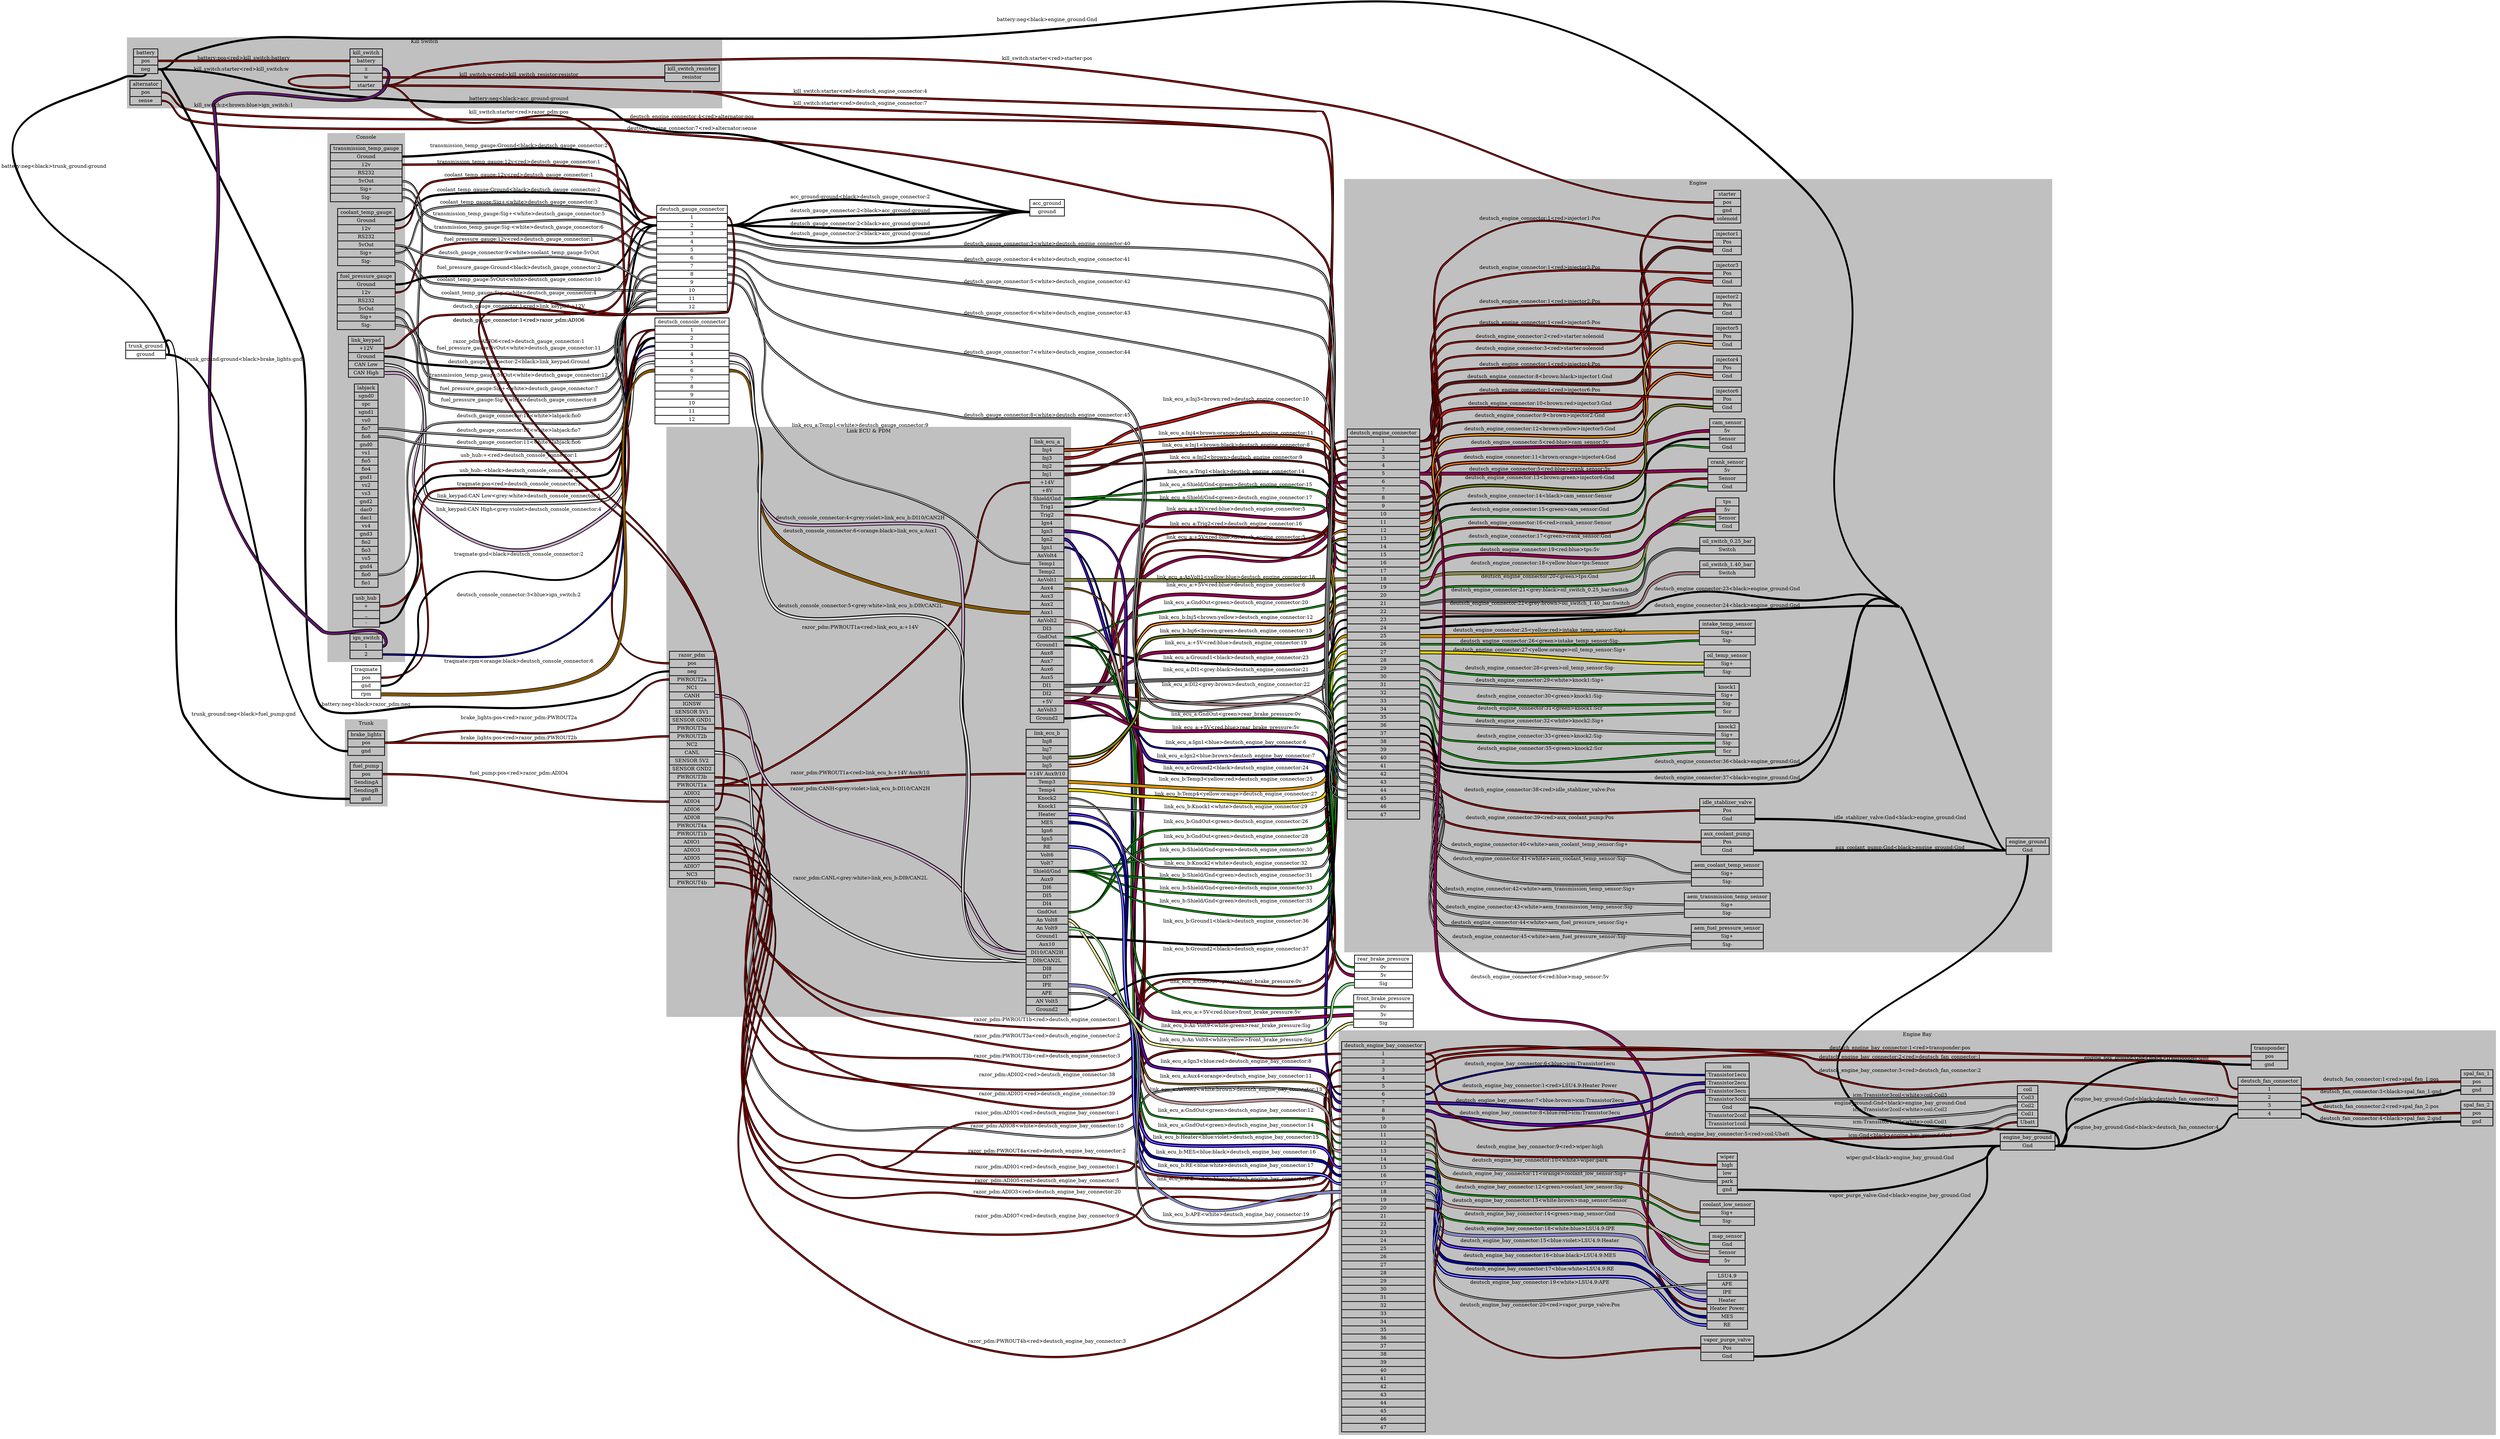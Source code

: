 graph "" {
	graph [bb="0,0,6723,3807",
		concentrate=true,
		rankdir=LR,
		ranksep=1.5
	];
	node [label="\N"];
	subgraph cluster_Engine {
		graph [bb="3455,1166,5458.5,3333",
			color=grey,
			label=Engine,
			lheight=0.21,
			lp="4456.8,3321.5",
			lwidth=0.71,
			style=filled
		];
		deutsch_engine_connector	[height=15.347,
			label="deutsch_engine_connector | <1> 1 | <2> 2 | <3> 3 | <4> 4 | <5> 5 | <6> 6 | <7> 7 | <8> 8 | <9> 9 | <10> 10 | <11> 11 | <12> 12 | <\
13> 13 | <14> 14 | <15> 15 | <16> 16 | <17> 17 | <18> 18 | <19> 19 | <20> 20 | <21> 21 | <22> 22 | <23> 23 | <24> 24 | <25> 25 | <\
26> 26 | <27> 27 | <28> 28 | <29> 29 | <30> 30 | <31> 31 | <32> 32 | <33> 33 | <34> 34 | <35> 35 | <36> 36 | <37> 37 | <38> 38 | <\
39> 39 | <40> 40 | <41> 41 | <42> 42 | <43> 43 | <44> 44 | <45> 45 | <46> 46 | <47> 47 ",
			pos="3565.5,2121",
			rects="3463,2650,3668,2673 3463,2627,3668,2650 3463,2604,3668,2627 3463,2581,3668,2604 3463,2558,3668,2581 3463,2535,3668,2558 3463,2512,\
3668,2535 3463,2489,3668,2512 3463,2466,3668,2489 3463,2443,3668,2466 3463,2420,3668,2443 3463,2397,3668,2420 3463,2374,3668,2397 \
3463,2351,3668,2374 3463,2328,3668,2351 3463,2305,3668,2328 3463,2282,3668,2305 3463,2259,3668,2282 3463,2236,3668,2259 3463,2213,\
3668,2236 3463,2190,3668,2213 3463,2167,3668,2190 3463,2144,3668,2167 3463,2121,3668,2144 3463,2098,3668,2121 3463,2075,3668,2098 \
3463,2052,3668,2075 3463,2029,3668,2052 3463,2006,3668,2029 3463,1983,3668,2006 3463,1960,3668,1983 3463,1937,3668,1960 3463,1914,\
3668,1937 3463,1891,3668,1914 3463,1868,3668,1891 3463,1845,3668,1868 3463,1822,3668,1845 3463,1799,3668,1822 3463,1776,3668,1799 \
3463,1753,3668,1776 3463,1730,3668,1753 3463,1707,3668,1730 3463,1684,3668,1707 3463,1661,3668,1684 3463,1638,3668,1661 3463,1615,\
3668,1638 3463,1592,3668,1615 3463,1569,3668,1592",
			shape=record,
			style=bold,
			width=2.8472];
		starter	[height=1.2917,
			label="starter | <pos> pos | <gnd> gnd | <solenoid> solenoid ",
			pos="4539,3255",
			rects="4501,3278,4577,3301 4501,3255,4577,3278 4501,3232,4577,3255 4501,3209,4577,3232",
			shape=record,
			style=bold,
			width=1.0556];
		deutsch_engine_connector:3 -- starter:solenoid	[color="black:red:black",
			label="deutsch_engine_connector:3<red>starter:solenoid",
			labeltooltip="deutsch_engine_connector:3<red>starter:solenoid",
			lp="4008.5,3017.5",
			penwidth=2.5,
			pos="3669.5,2593 3847.2,2593 3604.4,2869.7 3738,2987 3783.2,3026.7 4231.8,2972.7 4279,3010 4347.9,3064.4 4266.2,3143 4333,3200 4389.9,\
3248.5 4425.2,3220 4500,3220"];
		deutsch_engine_connector:2 -- starter:solenoid	[color="black:red:black",
			label="deutsch_engine_connector:2<red>starter:solenoid",
			labeltooltip="deutsch_engine_connector:2<red>starter:solenoid",
			lp="4008.5,3051.5",
			penwidth=2.5,
			pos="3669.5,2616 3761.7,2616 3668.7,2964.2 3738,3025 3783.2,3064.7 4230.6,3008.3 4279,3044 4338,3087.6 4275.9,3154 4333,3200 4391.2,3246.9 \
4425.2,3220 4500,3220"];
		engine_ground	[height=0.65278,
			label="engine_ground | <Gnd> Gnd ",
			pos="5389.5,1550",
			rects="5328.5,1550,5450.5,1573 5328.5,1527,5450.5,1550",
			shape=record,
			style=bold,
			width=1.6944];
		deutsch_engine_connector:37 -- engine_ground:Gnd	[color="black:black:black",
			label="deutsch_engine_connector:37<black>engine_ground:Gnd",
			labeltooltip="deutsch_engine_connector:37<black>engine_ground:Gnd",
			lp="4539,1653.5",
			penwidth=2.5,
			pos="5029.5,2133 5154,2053.5 5179.6,1539 5327.1,1538;3669.5,1810 3735.6,1810 3682.5,1713.8 3738,1678 3785,1647.7 4696.5,1618.1 4745,1646 \
4961.8,1770.9 4816.6,2267.7 5027.5,2133"];
		deutsch_engine_connector:23 -- engine_ground:Gnd	[color="black:black:black",
			label="deutsch_engine_connector:23<black>engine_ground:Gnd",
			labeltooltip="deutsch_engine_connector:23<black>engine_ground:Gnd",
			lp="4539,2162.5",
			penwidth=2.5,
			pos="3669.5,2133 3700,2133 3707.5,2136.5 3738,2138 4002.2,2150.7 4068.5,2148.9 4333,2152 4516.1,2154.2 4562,2158.1 4745,2152 4870.8,2147.8 \
4921.6,2201.1 5027.5,2133"];
		deutsch_engine_connector:24 -- engine_ground:Gnd	[color="black:black:black",
			label="deutsch_engine_connector:24<black>engine_ground:Gnd",
			labeltooltip="deutsch_engine_connector:24<black>engine_ground:Gnd",
			lp="4539,2139.5",
			penwidth=2.5,
			pos="3669.5,2109 3688.4,2109 5011.6,2143.1 5027.5,2133"];
		deutsch_engine_connector:36 -- engine_ground:Gnd	[color="black:black:black",
			label="deutsch_engine_connector:36<black>engine_ground:Gnd",
			labeltooltip="deutsch_engine_connector:36<black>engine_ground:Gnd",
			lp="4539,1700.5",
			penwidth=2.5,
			pos="3669.5,1833 3740.8,1833 3677.8,1726.1 3738,1688 3785.3,1658.1 4696,1665.9 4745,1693 4948.3,1805.5 4831.3,2257.5 5027.5,2133"];
		tps	[height=1.2917,
			label="tps | <5v> 5v | <Sensor> Sensor | <Gnd> Gnd ",
			pos="4539,2394",
			rects="4506,2417,4572,2440 4506,2394,4572,2417 4506,2371,4572,2394 4506,2348,4572,2371",
			shape=record,
			style=bold,
			width=0.91667];
		deutsch_engine_connector:20 -- tps:Gnd	[color="black:green:black",
			label="deutsch_engine_connector:20<green>tps:Gnd",
			labeltooltip="deutsch_engine_connector:20<green>tps:Gnd",
			lp="4008.5,2295.5",
			penwidth=2.5,
			pos="3669.5,2202 3710.9,2202 3699.8,2249.2 3738,2265 3849.2,2311.1 4168.2,2241.2 4279,2288 4309.4,2300.8 4303.1,2325 4333,2339 4402.8,\
2371.5 4428,2359 4505,2359"];
		deutsch_engine_connector:18 -- tps:Sensor	[color="black:yellow:blue:yellow:black",
			label="deutsch_engine_connector:18<yellow:blue>tps:Sensor",
			labeltooltip="deutsch_engine_connector:18<yellow:blue>tps:Sensor",
			lp="4008.5,2333.5",
			penwidth=2.5,
			pos="3669.5,2248 3708.5,2248 3701.5,2289.3 3738,2303 3850.6,2345.3 4159.9,2308.9 4279,2326 4330.2,2333.4 4453.3,2382 4505,2382"];
		deutsch_engine_connector:19 -- tps:"5v"	[color="black:red:blue:red:black",
			label="deutsch_engine_connector:19<red:blue>tps:5v",
			labeltooltip="deutsch_engine_connector:19<red:blue>tps:5v",
			lp="4008.5,2371.5",
			penwidth=2.5,
			pos="3669.5,2225 3729.4,2225 3686.6,2310.2 3738,2341 3789.6,2371.9 4219.2,2357.2 4279,2364 4380.5,2375.5 4402.8,2406 4505,2406"];
		cam_sensor	[height=1.2917,
			label="cam_sensor | <5v> 5v | <Sensor> Sensor | <Gnd> Gnd ",
			pos="4539,2616",
			rects="4489,2639,4589,2662 4489,2616,4589,2639 4489,2593,4589,2616 4489,2570,4589,2593",
			shape=record,
			style=bold,
			width=1.3889];
		deutsch_engine_connector:15 -- cam_sensor:Gnd	[color="black:green:black",
			label="deutsch_engine_connector:15<green>cam_sensor:Gnd",
			labeltooltip="deutsch_engine_connector:15<green>cam_sensor:Gnd",
			lp="4008.5,2481.5",
			penwidth=2.5,
			pos="3669.5,2317 3738,2317 3680.4,2417.9 3738,2455 3788.6,2487.6 4227,2443.8 4279,2474 4318.4,2496.8 4294.7,2536.4 4333,2561 4391.4,2598.6 \
4418.5,2581 4488,2581"];
		deutsch_engine_connector:14 -- cam_sensor:Sensor	[color="black:black:black",
			label="deutsch_engine_connector:14<black>cam_sensor:Sensor",
			labeltooltip="deutsch_engine_connector:14<black>cam_sensor:Sensor",
			lp="4008.5,2561.5",
			penwidth=2.5,
			pos="3669.5,2340 3759.7,2340 3665.4,2477.5 3738,2531 3786.5,2566.7 4219.4,2545.7 4279,2554 4373.6,2567.2 4392.5,2604 4488,2604"];
		deutsch_engine_connector:5 -- cam_sensor:"5v"	[color="black:red:blue:red:black",
			label="deutsch_engine_connector:5<red:blue>cam_sensor:5v",
			labeltooltip="deutsch_engine_connector:5<red:blue>cam_sensor:5v",
			lp="4008.5,2599.5",
			penwidth=2.5,
			pos="3669.5,2547 3701.5,2547 3706.5,2563.4 3738,2569 3974.9,2611.3 4039.7,2566.4 4279,2592 4372.7,2602 4393.7,2628 4488,2628"];
		crank_sensor	[height=1.2917,
			label="crank_sensor | <5v> 5v | <Sensor> Sensor | <Gnd> Gnd ",
			pos="4539,2505",
			rects="4484,2528,4594,2551 4484,2505,4594,2528 4484,2482,4594,2505 4484,2459,4594,2482",
			shape=record,
			style=bold,
			width=1.5278];
		deutsch_engine_connector:17 -- crank_sensor:Gnd	[color="black:green:black",
			label="deutsch_engine_connector:17<green>crank_sensor:Gnd",
			labeltooltip="deutsch_engine_connector:17<green>crank_sensor:Gnd",
			lp="4008.5,2409.5",
			penwidth=2.5,
			pos="3669.5,2271 3726.3,2271 3688.8,2350.6 3738,2379 3790.1,2409.1 4223.2,2379.4 4279,2402 4308.8,2414 4303.8,2436.6 4333,2450 4394.1,\
2478 4415.7,2470 4483,2470"];
		deutsch_engine_connector:16 -- crank_sensor:Sensor	[color="black:red:black",
			label="deutsch_engine_connector:16<red>crank_sensor:Sensor",
			labeltooltip="deutsch_engine_connector:16<red>crank_sensor:Sensor",
			lp="4008.5,2447.5",
			penwidth=2.5,
			pos="3669.5,2294 3732.1,2294 3684.7,2384.2 3738,2417 3789.2,2448.6 4219.5,2431.1 4279,2440 4371.6,2453.8 4389.3,2493 4483,2493"];
		deutsch_engine_connector:5 -- crank_sensor:"5v"	[color="black:red:blue:red:black",
			label="deutsch_engine_connector:5<red:blue>crank_sensor:5v",
			labeltooltip="deutsch_engine_connector:5<red:blue>crank_sensor:5v",
			lp="4008.5,2523.5",
			penwidth=2.5,
			pos="3669.5,2547 3702.9,2547 3705.3,2523 3738,2516 3973,2465.3 4038.6,2515.4 4279,2516 4369.7,2516.2 4392.3,2517 4483,2517"];
		knock1	[height=1.2917,
			label="knock1 | <Sig+> Sig+ | <Sig-> Sig- | <Scr> Scr ",
			pos="4539,1874",
			rects="4505.5,1897,4572.5,1920 4505.5,1874,4572.5,1897 4505.5,1851,4572.5,1874 4505.5,1828,4572.5,1851",
			shape=record,
			style=bold,
			width=0.93056];
		deutsch_engine_connector:31 -- knock1:Scr	[color="black:green:black",
			label="deutsch_engine_connector:31<green>knock1:Scr",
			labeltooltip="deutsch_engine_connector:31<green>knock1:Scr",
			lp="4008.5,1851.5",
			penwidth=2.5,
			pos="3669.5,1948 3724.8,1948 3689.4,1870.4 3738,1844 3812.8,1803.4 4418.9,1839 4504,1839"];
		deutsch_engine_connector:29 -- knock1:"Sig+"	[color="black:white:black",
			label="deutsch_engine_connector:29<white>knock1:Sig+",
			labeltooltip="deutsch_engine_connector:29<white>knock1:Sig+",
			lp="4008.5,1934.5",
			penwidth=2.5,
			pos="3669.5,1994 3712.1,1994 3699,1944.1 3738,1927 3742.9,1924.9 4498.7,1886 4504,1886"];
		deutsch_engine_connector:30 -- knock1:"Sig-"	[color="black:green:black",
			label="deutsch_engine_connector:30<green>knock1:Sig-",
			labeltooltip="deutsch_engine_connector:30<green>knock1:Sig-",
			lp="4008.5,1885.5",
			penwidth=2.5,
			pos="3669.5,1971 3720.8,1971 3692.4,1901.6 3738,1878 3775.8,1858.4 4461.4,1862 4504,1862"];
		knock2	[height=1.2917,
			label="knock2 | <Sig+> Sig+ | <Sig-> Sig- | <Scr> Scr ",
			pos="4539,1763",
			rects="4505.5,1786,4572.5,1809 4505.5,1763,4572.5,1786 4505.5,1740,4572.5,1763 4505.5,1717,4572.5,1740",
			shape=record,
			style=bold,
			width=0.93056];
		deutsch_engine_connector:35 -- knock2:Scr	[color="black:green:black",
			label="deutsch_engine_connector:35<green>knock2:Scr",
			labeltooltip="deutsch_engine_connector:35<green>knock2:Scr",
			lp="4008.5,1736.5",
			penwidth=2.5,
			pos="3669.5,1856 3733.6,1856 3683,1761.9 3738,1729 3884.1,1641.7 4333.8,1728 4504,1728"];
		deutsch_engine_connector:32 -- knock2:"Sig+"	[color="black:white:black",
			label="deutsch_engine_connector:32<white>knock2:Sig+",
			labeltooltip="deutsch_engine_connector:32<white>knock2:Sig+",
			lp="4008.5,1812.5",
			penwidth=2.5,
			pos="3669.5,1925 3730.9,1925 3685.5,1836.9 3738,1805 3747.1,1799.5 4493.4,1775 4504,1775"];
		deutsch_engine_connector:33 -- knock2:"Sig-"	[color="black:green:black",
			label="deutsch_engine_connector:33<green>knock2:Sig-",
			labeltooltip="deutsch_engine_connector:33<green>knock2:Sig-",
			lp="4008.5,1770.5",
			penwidth=2.5,
			pos="3669.5,1902 3738.4,1902 3679.8,1799.8 3738,1763 3774,1740.2 4461.4,1751 4504,1751"];
		intake_temp_sensor	[height=0.97222,
			label="intake_temp_sensor | <Sig+> Sig+ | <Sig-> Sig- ",
			pos="4539,2062",
			rects="4460,2073.5,4618,2096.5 4460,2050.5,4618,2073.5 4460,2027.5,4618,2050.5",
			shape=record,
			style=bold,
			width=2.1944];
		deutsch_engine_connector:26 -- intake_temp_sensor:"Sig-"	[color="black:green:black",
			label="deutsch_engine_connector:26<green>intake_temp_sensor:Sig-",
			labeltooltip="deutsch_engine_connector:26<green>intake_temp_sensor:Sig-",
			lp="4008.5,2053.5",
			penwidth=2.5,
			pos="3669.5,2063 3700.9,2063 3706.9,2050 3738,2046 4055.9,2005.6 4138.5,2039 4459,2039"];
		deutsch_engine_connector:25 -- intake_temp_sensor:"Sig+"	[color="black:yellow:red:yellow:black",
			label="deutsch_engine_connector:25<yellow:red>intake_temp_sensor:Sig+",
			labeltooltip="deutsch_engine_connector:25<yellow:red>intake_temp_sensor:Sig+",
			lp="4008.5,2092.5",
			penwidth=2.5,
			pos="3669.5,2086 4020.6,2086 4107.9,2062 4459,2062"];
		oil_temp_sensor	[height=0.97222,
			label="oil_temp_sensor | <Sig+> Sig+ | <Sig-> Sig- ",
			pos="4539,1974",
			rects="4473.5,1985.5,4604.5,2008.5 4473.5,1962.5,4604.5,1985.5 4473.5,1939.5,4604.5,1962.5",
			shape=record,
			style=bold,
			width=1.8194];
		deutsch_engine_connector:28 -- oil_temp_sensor:"Sig-"	[color="black:green:black",
			label="deutsch_engine_connector:28<green>oil_temp_sensor:Sig-",
			labeltooltip="deutsch_engine_connector:28<green>oil_temp_sensor:Sig-",
			lp="4008.5,1970.5",
			penwidth=2.5,
			pos="3669.5,2017 3708.3,2017 3701.5,1976 3738,1963 3814.8,1935.6 4390.4,1951 4472,1951"];
		deutsch_engine_connector:27 -- oil_temp_sensor:"Sig+"	[color="black:yellow:orange:yellow:black",
			label="deutsch_engine_connector:27<yellow:orange>oil_temp_sensor:Sig+",
			labeltooltip="deutsch_engine_connector:27<yellow:orange>oil_temp_sensor:Sig+",
			lp="4008.5,2014.5",
			penwidth=2.5,
			pos="3669.5,2040 3703.3,2040 3705.2,2015.3 3738,2007 3777.6,1997 4431.2,1974 4472,1974"];
		"oil_switch_0.25_bar"	[height=0.65278,
			label="oil_switch_0.25_bar | <Switch> Switch ",
			pos="4539,2306",
			rects="4461,2306,4617,2329 4461,2283,4617,2306",
			shape=record,
			style=bold,
			width=2.1667];
		deutsch_engine_connector:21 -- "oil_switch_0.25_bar":Switch	[color="black:grey:black:grey:black",
			label="deutsch_engine_connector:21<grey:black>oil_switch_0.25_bar:Switch",
			labeltooltip="deutsch_engine_connector:21<grey:black>oil_switch_0.25_bar:Switch",
			lp="4008.5,2257.5",
			penwidth=2.5,
			pos="3669.5,2179 3706.4,2179 3703,2214.3 3738,2226 3852.1,2264.2 4161.9,2222.4 4279,2250 4304.6,2256 4307.8,2266.6 4333,2274 4387.8,2290.2 \
4402.9,2294 4460,2294"];
		"oil_switch_1.40_bar"	[height=0.65278,
			label="oil_switch_1.40_bar | <Switch> Switch ",
			pos="4539,2241",
			rects="4461,2241,4617,2264 4461,2218,4617,2241",
			shape=record,
			style=bold,
			width=2.1667];
		deutsch_engine_connector:22 -- "oil_switch_1.40_bar":Switch	[color="black:grey:brown:grey:black",
			label="deutsch_engine_connector:22<grey:brown>oil_switch_1.40_bar:Switch",
			labeltooltip="deutsch_engine_connector:22<grey:brown>oil_switch_1.40_bar:Switch",
			lp="4008.5,2218.5",
			penwidth=2.5,
			pos="3669.5,2156 3702.9,2156 3705.5,2179.2 3738,2187 3855,2215 4159,2202.4 4279,2211 4359.6,2216.8 4379.2,2229 4460,2229"];
		idle_stablizer_valve	[height=0.97222,
			label="idle_stablizer_valve | <Pos> Pos | <Gnd> Gnd ",
			pos="4539,1561",
			rects="4461,1572.5,4617,1595.5 4461,1549.5,4617,1572.5 4461,1526.5,4617,1549.5",
			shape=record,
			style=bold,
			width=2.1667];
		deutsch_engine_connector:38 -- idle_stablizer_valve:Pos	[color="black:red:black",
			label="deutsch_engine_connector:38<red>idle_stablizer_valve:Pos",
			labeltooltip="deutsch_engine_connector:38<red>idle_stablizer_valve:Pos",
			lp="4008.5,1619.5",
			penwidth=2.5,
			pos="3669.5,1787 3753,1787 3670.5,1661.2 3738,1612 3786.7,1576.5 4219,1582.7 4279,1578 4359.6,1571.7 4379.2,1561 4460,1561"];
		aux_coolant_pump	[height=0.97222,
			label="aux_coolant_pump | <Pos> Pos | <Gnd> Gnd ",
			pos="4539,1473",
			rects="4465,1484.5,4613,1507.5 4465,1461.5,4613,1484.5 4465,1438.5,4613,1461.5",
			shape=record,
			style=bold,
			width=2.0556];
		deutsch_engine_connector:39 -- aux_coolant_pump:Pos	[color="black:red:black",
			label="deutsch_engine_connector:39<red>aux_coolant_pump:Pos",
			labeltooltip="deutsch_engine_connector:39<red>aux_coolant_pump:Pos",
			lp="4008.5,1566.5",
			penwidth=2.5,
			pos="3669.5,1764 3765.6,1764 3662,1617.8 3738,1559 3785.7,1522.1 4219.6,1531.8 4279,1522 4362.9,1508.1 4378.9,1473 4464,1473"];
		aem_coolant_temp_sensor	[height=0.97222,
			label="aem_coolant_temp_sensor | <Sig+> Sig+ | <Sig-> Sig- ",
			pos="4539,1385",
			rects="4437.5,1396.5,4640.5,1419.5 4437.5,1373.5,4640.5,1396.5 4437.5,1350.5,4640.5,1373.5",
			shape=record,
			style=bold,
			width=2.8194];
		deutsch_engine_connector:41 -- aem_coolant_temp_sensor:"Sig-"	[color="black:white:black",
			label="deutsch_engine_connector:41<white>aem_coolant_temp_sensor:Sig-",
			labeltooltip="deutsch_engine_connector:41<white>aem_coolant_temp_sensor:Sig-",
			lp="4008.5,1473.5",
			penwidth=2.5,
			pos="3669.5,1718 3785.6,1718 3651.3,1543.1 3738,1466 3855.2,1361.8 4279.2,1362 4436,1362"];
		deutsch_engine_connector:40 -- aem_coolant_temp_sensor:"Sig+"	[color="black:white:black",
			label="deutsch_engine_connector:40<white>aem_coolant_temp_sensor:Sig+",
			labeltooltip="deutsch_engine_connector:40<white>aem_coolant_temp_sensor:Sig+",
			lp="4008.5,1510.5",
			penwidth=2.5,
			pos="3669.5,1741 3779.6,1741 3651.4,1571 3738,1503 3785.3,1465.8 4223.7,1504.6 4279,1481 4309.6,1467.9 4305.2,1447.4 4333,1429 4374.5,\
1401.5 4386.2,1385 4436,1385"];
		aem_transmission_temp_sensor	[height=0.97222,
			label="aem_transmission_temp_sensor | <Sig+> Sig+ | <Sig-> Sig- ",
			pos="4539,1297",
			rects="4417.5,1308.5,4660.5,1331.5 4417.5,1285.5,4660.5,1308.5 4417.5,1262.5,4660.5,1285.5",
			shape=record,
			style=bold,
			width=3.375];
		deutsch_engine_connector:43 -- aem_transmission_temp_sensor:"Sig-"	[color="black:white:black",
			label="deutsch_engine_connector:43<white>aem_transmission_temp_sensor:Sig-",
			labeltooltip="deutsch_engine_connector:43<white>aem_transmission_temp_sensor:Sig-",
			lp="4008.5,1287.5",
			penwidth=2.5,
			pos="3669.5,1672 3846.4,1672 3603.1,1394.4 3738,1280 3795.5,1231.3 4340.7,1274 4416,1274"];
		deutsch_engine_connector:42 -- aem_transmission_temp_sensor:"Sig+"	[color="black:white:black",
			label="deutsch_engine_connector:42<white>aem_transmission_temp_sensor:Sig+",
			labeltooltip="deutsch_engine_connector:42<white>aem_transmission_temp_sensor:Sig+",
			lp="4008.5,1351.5",
			penwidth=2.5,
			pos="3669.5,1695 3828.4,1695 3618.9,1449.2 3738,1344 3794.6,1294 4340.5,1297 4416,1297"];
		aem_fuel_pressure_sensor	[height=0.97222,
			label="aem_fuel_pressure_sensor | <Sig+> Sig+ | <Sig-> Sig- ",
			pos="4539,1209",
			rects="4437,1220.5,4641,1243.5 4437,1197.5,4641,1220.5 4437,1174.5,4641,1197.5",
			shape=record,
			style=bold,
			width=2.8333];
		deutsch_engine_connector:45 -- aem_fuel_pressure_sensor:"Sig-"	[color="black:white:black",
			label="deutsch_engine_connector:45<white>aem_fuel_pressure_sensor:Sig-",
			labeltooltip="deutsch_engine_connector:45<white>aem_fuel_pressure_sensor:Sig-",
			lp="4008.5,1207.5",
			penwidth=2.5,
			pos="3669.5,1626 3765.4,1626 3665.6,1262.9 3738,1200 3796.5,1149.1 4358.4,1186 4436,1186"];
		deutsch_engine_connector:44 -- aem_fuel_pressure_sensor:"Sig+"	[color="black:white:black",
			label="deutsch_engine_connector:44<white>aem_fuel_pressure_sensor:Sig+",
			labeltooltip="deutsch_engine_connector:44<white>aem_fuel_pressure_sensor:Sig+",
			lp="4008.5,1244.5",
			penwidth=2.5,
			pos="3669.5,1649 3762.3,1649 3668.4,1298.4 3738,1237 3738.9,1236.2 4434.8,1209 4436,1209"];
		injector1	[height=0.97222,
			label="injector1 | <Pos> Pos | <Gnd> Gnd ",
			pos="4539,3156",
			rects="4499,3167.5,4579,3190.5 4499,3144.5,4579,3167.5 4499,3121.5,4579,3144.5",
			shape=record,
			style=bold,
			width=1.1111];
		deutsch_engine_connector:8 -- injector1:Gnd	[color="black:brown:black:brown:black",
			label="deutsch_engine_connector:8<brown:black>injector1:Gnd",
			labeltooltip="deutsch_engine_connector:8<brown:black>injector1:Gnd",
			lp="4008.5,2937.5",
			penwidth=2.5,
			pos="3669.5,2478 3766.9,2478 3665,2846.4 3738,2911 3783,2950.9 4231.4,2893.2 4279,2930 4345.7,2981.6 4268.7,3057.4 4333,3112 4389.3,3159.9 \
4424.1,3133 4498,3133"];
		deutsch_engine_connector:1 -- injector1:Pos	[color="black:red:black",
			label="deutsch_engine_connector:1<red>injector1:Pos",
			labeltooltip="deutsch_engine_connector:1<red>injector1:Pos",
			lp="4008.5,3228.5",
			penwidth=2.5,
			pos="3669.5,2639 3773.9,2639 3661.3,3033.1 3738,3104 3986.5,3333.9 4159.4,3156 4498,3156"];
		injector2	[height=0.97222,
			label="injector2 | <Pos> Pos | <Gnd> Gnd ",
			pos="4539,3068",
			rects="4499,3079.5,4579,3102.5 4499,3056.5,4579,3079.5 4499,3033.5,4579,3056.5",
			shape=record,
			style=bold,
			width=1.1111];
		deutsch_engine_connector:9 -- injector2:Gnd	[color="black:brown:black",
			label="deutsch_engine_connector:9<brown>injector2:Gnd",
			labeltooltip="deutsch_engine_connector:9<brown>injector2:Gnd",
			lp="4008.5,2903.5",
			penwidth=2.5,
			pos="3669.5,2455 3763.6,2455 3667.6,2810.6 3738,2873 3783,2912.9 4229.6,2861.7 4279,2896 4329.7,2931.2 4283.8,2986.7 4333,3024 4391.9,\
3068.7 4424.1,3045 4498,3045"];
		deutsch_engine_connector:1 -- injector2:Pos	[color="black:red:black",
			label="deutsch_engine_connector:1<red>injector2:Pos",
			labeltooltip="deutsch_engine_connector:1<red>injector2:Pos",
			lp="4008.5,2979.5",
			penwidth=2.5,
			pos="3669.5,2639 3810.6,2639 3629.9,2858.3 3738,2949 3784.1,2987.7 4223.7,2948.3 4279,2972 4309.6,2985.1 4304,3007.6 4333,3024 4399.1,\
3061.3 4422.1,3068 4498,3068"];
		injector3	[height=0.97222,
			label="injector3 | <Pos> Pos | <Gnd> Gnd ",
			pos="4539,2980",
			rects="4499,2991.5,4579,3014.5 4499,2968.5,4579,2991.5 4499,2945.5,4579,2968.5",
			shape=record,
			style=bold,
			width=1.1111];
		deutsch_engine_connector:10 -- injector3:Gnd	[color="black:brown:red:brown:black",
			label="deutsch_engine_connector:10<brown:red>injector3:Gnd",
			labeltooltip="deutsch_engine_connector:10<brown:red>injector3:Gnd",
			lp="4008.5,2865.5",
			penwidth=2.5,
			pos="3669.5,2432 3760.3,2432 3669.9,2774.9 3738,2835 3783.1,2874.8 4226.3,2829 4279,2858 4315.9,2878.4 4297,2914.1 4333,2936 4396.2,2974.4 \
4424.1,2957 4498,2957"];
		deutsch_engine_connector:1 -- injector3:Pos	[color="black:red:black",
			label="deutsch_engine_connector:1<red>injector3:Pos",
			labeltooltip="deutsch_engine_connector:1<red>injector3:Pos",
			lp="4008.5,3092.5",
			penwidth=2.5,
			pos="3669.5,2639 3764.9,2639 3665.3,3001.1 3738,3063 3783.8,3102 4221.8,3081.5 4279,3063 4307.2,3053.9 4306.3,3036.7 4333,3024 4401.6,\
2991.5 4422.1,2980 4498,2980"];
		injector4	[height=0.97222,
			label="injector4 | <Pos> Pos | <Gnd> Gnd ",
			pos="4539,2892",
			rects="4499,2903.5,4579,2926.5 4499,2880.5,4579,2903.5 4499,2857.5,4579,2880.5",
			shape=record,
			style=bold,
			width=1.1111];
		deutsch_engine_connector:11 -- injector4:Gnd	[color="black:brown:orange:brown:black",
			label="deutsch_engine_connector:11<brown:orange>injector4:Gnd",
			labeltooltip="deutsch_engine_connector:11<brown:orange>injector4:Gnd",
			lp="4008.5,2789.5",
			penwidth=2.5,
			pos="3669.5,2409 3828,2409 3617.8,2655.7 3738,2759 3783.6,2798.2 4225.2,2755.1 4279,2782 4312.9,2799 4299.8,2829.6 4333,2848 4397.7,2883.8 \
4424.1,2869 4498,2869"];
		deutsch_engine_connector:1 -- injector4:Pos	[color="black:red:black",
			label="deutsch_engine_connector:1<red>injector4:Pos",
			labeltooltip="deutsch_engine_connector:1<red>injector4:Pos",
			lp="4008.5,2827.5",
			penwidth=2.5,
			pos="3669.5,2639 3746,2639 3674.9,2753.7 3738,2797 3787.6,2831.1 4220.9,2804.5 4279,2820 4305.1,2827 4307.8,2838.2 4333,2848 4403.8,2875.4 \
4422.1,2892 4498,2892"];
		injector5	[height=0.97222,
			label="injector5 | <Pos> Pos | <Gnd> Gnd ",
			pos="4539,2804",
			rects="4499,2815.5,4579,2838.5 4499,2792.5,4579,2815.5 4499,2769.5,4579,2792.5",
			shape=record,
			style=bold,
			width=1.1111];
		deutsch_engine_connector:12 -- injector5:Gnd	[color="black:brown:yellow:brown:black",
			label="deutsch_engine_connector:12<brown:yellow>injector5:Gnd",
			labeltooltip="deutsch_engine_connector:12<brown:yellow>injector5:Gnd",
			lp="4008.5,2713.5",
			penwidth=2.5,
			pos="3669.5,2386 3805,2386 3633.8,2596.4 3738,2683 3784.3,2721.5 4223.9,2681.8 4279,2706 4310.1,2719.7 4302.5,2745.1 4333,2760 4399.4,\
2792.6 4424.1,2781 4498,2781"];
		deutsch_engine_connector:1 -- injector5:Pos	[color="black:red:black",
			label="deutsch_engine_connector:1<red>injector5:Pos",
			labeltooltip="deutsch_engine_connector:1<red>injector5:Pos",
			lp="4008.5,2751.5",
			penwidth=2.5,
			pos="3669.5,2639 3717,2639 3695.4,2700 3738,2721 3791.9,2747.6 4219.7,2734.1 4279,2744 4303.7,2748.1 4308.9,2753.2 4333,2760 4406.1,2780.6 \
4422.1,2804 4498,2804"];
		injector6	[height=0.97222,
			label="injector6 | <Pos> Pos | <Gnd> Gnd ",
			pos="4539,2716",
			rects="4499,2727.5,4579,2750.5 4499,2704.5,4579,2727.5 4499,2681.5,4579,2704.5",
			shape=record,
			style=bold,
			width=1.1111];
		deutsch_engine_connector:13 -- injector6:Gnd	[color="black:brown:green:brown:black",
			label="deutsch_engine_connector:13<brown:green>injector6:Gnd",
			labeltooltip="deutsch_engine_connector:13<brown:green>injector6:Gnd",
			lp="4008.5,2637.5",
			penwidth=2.5,
			pos="3669.5,2363 3782.1,2363 3649.7,2537.1 3738,2607 3785.2,2644.4 4222.5,2609.3 4279,2630 4307.5,2640.5 4304.9,2660.3 4333,2672 4401.3,\
2700.4 4424.1,2693 4498,2693"];
		deutsch_engine_connector:1 -- injector6:Pos	[color="black:red:black",
			label="deutsch_engine_connector:1<red>injector6:Pos",
			labeltooltip="deutsch_engine_connector:1<red>injector6:Pos",
			lp="4008.5,2675.5",
			penwidth=2.5,
			pos="3669.5,2639 3700.1,2639 3707.5,2643 3738,2645 3978.2,2660.6 4040.3,2637 4279,2668 4377.8,2680.8 4398.4,2716 4498,2716"];
		idle_stablizer_valve:Gnd -- engine_ground:Gnd	[color="black:black:black",
			label="idle_stablizer_valve:Gnd<black>engine_ground:Gnd",
			labeltooltip="idle_stablizer_valve:Gnd<black>engine_ground:Gnd",
			lp="5028.5,1545.5",
			penwidth=2.5,
			pos="4618,1538 4933.3,1538 5012.2,1538 5327.5,1538"];
		aux_coolant_pump:Gnd -- engine_ground:Gnd	[color="black:black:black",
			label="aux_coolant_pump:Gnd<black>engine_ground:Gnd",
			labeltooltip="aux_coolant_pump:Gnd<black>engine_ground:Gnd",
			lp="5028.5,1526.5",
			penwidth=2.5,
			pos="4614,1450 4901.9,1450 4975.1,1465.5 5258,1519 5289.5,1524.9 5295.5,1538 5327.5,1538"];
	}
	subgraph cluster_Console {
		graph [bb="575.5,2063,794.5,3551",
			color=grey,
			label=Console,
			lheight=0.21,
			lp="685,3539.5",
			lwidth=0.79,
			style=filled
		];
		ign_switch	[height=0.97222,
			label="ign_switch | <1> 1 | <2> 2 ",
			pos="685,2106",
			rects="639,2117.5,731,2140.5 639,2094.5,731,2117.5 639,2071.5,731,2094.5",
			shape=record,
			style=bold,
			width=1.2778];
		link_keypad	[height=1.6111,
			label="link_keypad | <+12V> +12V | <Ground> Ground | <CAN Low> CAN Low | <CAN High> CAN High ",
			pos="685,2328",
			rects="634.5,2362.5,735.5,2385.5 634.5,2339.5,735.5,2362.5 634.5,2316.5,735.5,2339.5 634.5,2293.5,735.5,2316.5 634.5,2270.5,735.5,2293.5",
			shape=record,
			style=bold,
			width=1.4028];
		labjack	[height=8,
			label="labjack | <sgnd0> sgnd0 | < spc>  spc | < sgnd1>  sgnd1 | < vs0>  vs0 | <fio7> fio7 | < fio6>  fio6 | < gnd0>  gnd0 | < vs1>  vs1 | <\
fio5> fio5 | < fio4>  fio4 | < gnd1>  gnd1 | < vs2>  vs2 | <vs3> vs3 | < gnd2>  gnd2 | < dac0>  dac0 | < dac1>  dac1 | <vs4> vs4 | < \
gnd3>  gnd3 | < fio2>  fio2 | < fio3>  fio3 | <vs5> vs5 | < gnd4>  gnd4 | < fio0>  fio0 | < fio1>  fio1 ",
			pos="685,2692",
			rects="651.5,2956.5,718.5,2979.5 651.5,2933.5,718.5,2956.5 651.5,2910.5,718.5,2933.5 651.5,2887.5,718.5,2910.5 651.5,2864.5,718.5,2887.5 \
651.5,2841.5,718.5,2864.5 651.5,2818.5,718.5,2841.5 651.5,2795.5,718.5,2818.5 651.5,2772.5,718.5,2795.5 651.5,2749.5,718.5,2772.5 \
651.5,2726.5,718.5,2749.5 651.5,2703.5,718.5,2726.5 651.5,2680.5,718.5,2703.5 651.5,2657.5,718.5,2680.5 651.5,2634.5,718.5,2657.5 \
651.5,2611.5,718.5,2634.5 651.5,2588.5,718.5,2611.5 651.5,2565.5,718.5,2588.5 651.5,2542.5,718.5,2565.5 651.5,2519.5,718.5,2542.5 \
651.5,2496.5,718.5,2519.5 651.5,2473.5,718.5,2496.5 651.5,2450.5,718.5,2473.5 651.5,2427.5,718.5,2450.5 651.5,2404.5,718.5,2427.5",
			shape=record,
			style=bold,
			width=0.93056];
		usb_hub	[height=1.2917,
			label="usb_hub | <+> + | <_> _ | <-> - ",
			pos="685,2205",
			rects="647,2228,723,2251 647,2205,723,2228 647,2182,723,2205 647,2159,723,2182",
			shape=record,
			style=bold,
			width=1.0556];
		coolant_temp_gauge	[height=2.25,
			label="coolant_temp_gauge | <Ground> Ground | <12v> 12v | <RS232> RS232 | <5vOut> 5vOut | <Sig+> Sig+ | <Sig-> Sig- ",
			pos="685,3439",
			rects="604,3496.5,766,3519.5 604,3473.5,766,3496.5 604,3450.5,766,3473.5 604,3427.5,766,3450.5 604,3404.5,766,3427.5 604,3381.5,766,3404.5 \
604,3358.5,766,3381.5",
			shape=record,
			style=bold,
			width=2.25];
		transmission_temp_gauge	[height=2.25,
			label="transmission_temp_gauge | <Ground> Ground | <12v> 12v | <RS232> RS232 | <5vOut> 5vOut | <Sig+> Sig+ | <Sig-> Sig- ",
			pos="685,3259",
			rects="583.5,3316.5,786.5,3339.5 583.5,3293.5,786.5,3316.5 583.5,3270.5,786.5,3293.5 583.5,3247.5,786.5,3270.5 583.5,3224.5,786.5,3247.5 \
583.5,3201.5,786.5,3224.5 583.5,3178.5,786.5,3201.5",
			shape=record,
			style=bold,
			width=2.8194];
		fuel_pressure_gauge	[height=2.25,
			label="fuel_pressure_gauge | <Ground> Ground | <12v> 12v | <RS232> RS232 | <5vOut> 5vOut | <Sig+> Sig+ | <Sig-> Sig- ",
			pos="685,3079",
			rects="603,3136.5,767,3159.5 603,3113.5,767,3136.5 603,3090.5,767,3113.5 603,3067.5,767,3090.5 603,3044.5,767,3067.5 603,3021.5,767,3044.5 \
603,2998.5,767,3021.5",
			shape=record,
			style=bold,
			width=2.2778];
	}
	subgraph "cluster_Link ECU & PDM" {
		graph [bb="1535.5,1036,2680.5,2705",
			color=grey,
			label="Link ECU & PDM",
			lheight=0.21,
			lp="2108,2693.5",
			lwidth=1.75,
			style=filled
		];
		razor_pdm	[height=9.2778,
			label="razor_pdm | <pos> pos | <neg> neg | <PWROUT2a> PWROUT2a | <NC1> NC1 | <CANH> CANH | <IGNSW> IGNSW | <SENSOR 5V1> SENSOR 5V1 | <SENSOR \
GND1> SENSOR GND1 | <PWROUT3a> PWROUT3a | <PWROUT2b> PWROUT2b | <NC2> NC2 | <CANL> CANL | <SENSOR 5V2> SENSOR 5V2 | <SENSOR GND2> \
SENSOR GND2 | <PWROUT3b> PWROUT3b | <PWROUT1a> PWROUT1a | <ADIO2> ADIO2 | <ADIO4> ADIO4 | <ADIO6> ADIO6 | <ADIO8> ADIO8 | <PWROUT4a> \
PWROUT4a | <PWROUT1b> PWROUT1b | <ADIO1> ADIO1 | <ADIO3> ADIO3 | <ADIO5> ADIO5 | <ADIO7> ADIO7 | <NC3> NC3 | <PWROUT4b> PWROUT4b ",
			pos="1607.5,1769",
			rects="1543.5,2079.5,1671.5,2102.5 1543.5,2056.5,1671.5,2079.5 1543.5,2033.5,1671.5,2056.5 1543.5,2010.5,1671.5,2033.5 1543.5,1987.5,1671.5,\
2010.5 1543.5,1964.5,1671.5,1987.5 1543.5,1941.5,1671.5,1964.5 1543.5,1918.5,1671.5,1941.5 1543.5,1895.5,1671.5,1918.5 1543.5,1872.5,\
1671.5,1895.5 1543.5,1849.5,1671.5,1872.5 1543.5,1826.5,1671.5,1849.5 1543.5,1803.5,1671.5,1826.5 1543.5,1780.5,1671.5,1803.5 1543.5,\
1757.5,1671.5,1780.5 1543.5,1734.5,1671.5,1757.5 1543.5,1711.5,1671.5,1734.5 1543.5,1688.5,1671.5,1711.5 1543.5,1665.5,1671.5,1688.5 \
1543.5,1642.5,1671.5,1665.5 1543.5,1619.5,1671.5,1642.5 1543.5,1596.5,1671.5,1619.5 1543.5,1573.5,1671.5,1596.5 1543.5,1550.5,1671.5,\
1573.5 1543.5,1527.5,1671.5,1550.5 1543.5,1504.5,1671.5,1527.5 1543.5,1481.5,1671.5,1504.5 1543.5,1458.5,1671.5,1481.5 1543.5,1435.5,\
1671.5,1458.5",
			shape=record,
			style=bold,
			width=1.7778];
		link_ecu_a	[height=11.194,
			label="link_ecu_a | <Inj4> Inj4 | <Inj3> Inj3 | <Inj2> Inj2 | <Inj1> Inj1 | <+14V> +14V | <+8V> +8V | <Shield/Gnd> Shield/Gnd | <Trig1> \
Trig1 | <Trig2> Trig2 | <Ign4> Ign4 | <Ign3> Ign3 | <Ign2> Ign2 | <Ign1> Ign1 | <AnVolt4> AnVolt4 | <Temp1> Temp1 | <Temp2> Temp2 | <\
AnVolt1> AnVolt1 | <Aux4> Aux4 | <Aux3> Aux3 | <Aux2> Aux2 | <Aux1> Aux1 | <AnVolt2> AnVolt2 | <DI3> DI3 | <GndOut> GndOut | <Ground1> \
Ground1 | <Aux8> Aux8 | <Aux7> Aux7 | <Aux6> Aux6 | <Aux5> Aux5 | <DI1> DI1 | <DI2> DI2 | <+5V> +5V | <AnVolt3> AnVolt3 | <Ground2> \
Ground2 ",
			pos="2613,2271",
			rects="2565.5,2650.5,2660.5,2673.5 2565.5,2627.5,2660.5,2650.5 2565.5,2604.5,2660.5,2627.5 2565.5,2581.5,2660.5,2604.5 2565.5,2558.5,2660.5,\
2581.5 2565.5,2535.5,2660.5,2558.5 2565.5,2512.5,2660.5,2535.5 2565.5,2489.5,2660.5,2512.5 2565.5,2466.5,2660.5,2489.5 2565.5,2443.5,\
2660.5,2466.5 2565.5,2420.5,2660.5,2443.5 2565.5,2397.5,2660.5,2420.5 2565.5,2374.5,2660.5,2397.5 2565.5,2351.5,2660.5,2374.5 2565.5,\
2328.5,2660.5,2351.5 2565.5,2305.5,2660.5,2328.5 2565.5,2282.5,2660.5,2305.5 2565.5,2259.5,2660.5,2282.5 2565.5,2236.5,2660.5,2259.5 \
2565.5,2213.5,2660.5,2236.5 2565.5,2190.5,2660.5,2213.5 2565.5,2167.5,2660.5,2190.5 2565.5,2144.5,2660.5,2167.5 2565.5,2121.5,2660.5,\
2144.5 2565.5,2098.5,2660.5,2121.5 2565.5,2075.5,2660.5,2098.5 2565.5,2052.5,2660.5,2075.5 2565.5,2029.5,2660.5,2052.5 2565.5,2006.5,\
2660.5,2029.5 2565.5,1983.5,2660.5,2006.5 2565.5,1960.5,2660.5,1983.5 2565.5,1937.5,2660.5,1960.5 2565.5,1914.5,2660.5,1937.5 2565.5,\
1891.5,2660.5,1914.5 2565.5,1868.5,2660.5,1891.5",
			shape=record,
			style=bold,
			width=1.3194];
		razor_pdm:PWROUT1a -- link_ecu_a:"+14V"	[color="black:red:black",
			label="razor_pdm:PWROUT1a<red>link_ecu_a:+14V",
			labeltooltip="razor_pdm:PWROUT1a<red>link_ecu_a:+14V",
			lp="2084,1772.5",
			penwidth=2.5,
			pos="1672.5,1723 1749.6,1723 1768.1,1735.9 1845,1742 1898,1746.2 2281,1732.4 2323,1765 2394.8,1820.7 2473.1,2547 2564,2547"];
		link_ecu_b	[height=11.194,
			label="link_ecu_b | <Inj8> Inj8 | <Inj7> Inj7 | <Inj6> Inj6 | <Inj5> Inj5 | <+14V Aux9/10> +14V Aux9/10 | <Temp3> Temp3 | <Temp4> Temp4 | <\
Knock2> Knock2 | <Knock1> Knock1 | <Heater> Heater | <MES> MES | <Ign6> Ign6 | <Ign5> Ign5 | <RE> RE | <Volt6> Volt6 | <Volt7> Volt7 | <\
Shield/Gnd> Shield/Gnd | <Aux9> Aux9 | <DI6> DI6 | <DI5> DI5 | <DI4> DI4 | <GndOut> GndOut | <An Volt8> An Volt8 | <An Volt9> An \
Volt9 | <Ground1> Ground1 | <Aux10> Aux10 | <DI10/CAN2H> DI10/CAN2H | <DI9/CAN2L> DI9/CAN2L | <DI8> DI8 | <DI7> DI7 | <IPE> IPE | <\
APE> APE | <AN Volt5> AN Volt5 | <Ground2> Ground2 ",
			pos="2613,1447",
			rects="2553.5,1826.5,2672.5,1849.5 2553.5,1803.5,2672.5,1826.5 2553.5,1780.5,2672.5,1803.5 2553.5,1757.5,2672.5,1780.5 2553.5,1734.5,2672.5,\
1757.5 2553.5,1711.5,2672.5,1734.5 2553.5,1688.5,2672.5,1711.5 2553.5,1665.5,2672.5,1688.5 2553.5,1642.5,2672.5,1665.5 2553.5,1619.5,\
2672.5,1642.5 2553.5,1596.5,2672.5,1619.5 2553.5,1573.5,2672.5,1596.5 2553.5,1550.5,2672.5,1573.5 2553.5,1527.5,2672.5,1550.5 2553.5,\
1504.5,2672.5,1527.5 2553.5,1481.5,2672.5,1504.5 2553.5,1458.5,2672.5,1481.5 2553.5,1435.5,2672.5,1458.5 2553.5,1412.5,2672.5,1435.5 \
2553.5,1389.5,2672.5,1412.5 2553.5,1366.5,2672.5,1389.5 2553.5,1343.5,2672.5,1366.5 2553.5,1320.5,2672.5,1343.5 2553.5,1297.5,2672.5,\
1320.5 2553.5,1274.5,2672.5,1297.5 2553.5,1251.5,2672.5,1274.5 2553.5,1228.5,2672.5,1251.5 2553.5,1205.5,2672.5,1228.5 2553.5,1182.5,\
2672.5,1205.5 2553.5,1159.5,2672.5,1182.5 2553.5,1136.5,2672.5,1159.5 2553.5,1113.5,2672.5,1136.5 2553.5,1090.5,2672.5,1113.5 2553.5,\
1067.5,2672.5,1090.5 2553.5,1044.5,2672.5,1067.5",
			shape=record,
			style=bold,
			width=1.6528];
		razor_pdm:PWROUT1a -- link_ecu_b:"+14V Aux9/10"	[color="black:red:black",
			label="razor_pdm:PWROUT1a<red>link_ecu_b:+14V Aux9/10",
			labeltooltip="razor_pdm:PWROUT1a<red>link_ecu_b:+14V Aux9/10",
			lp="2084,1730.5",
			penwidth=2.5,
			pos="1672.5,1723 2063.4,1723 2161.1,1723 2552,1723"];
		razor_pdm:CANH -- link_ecu_b:"DI10/CAN2H"	[color="black:grey:violet:grey:black",
			label="razor_pdm:CANH<grey:violet>link_ecu_b:DI10/CAN2H",
			labeltooltip="razor_pdm:CANH<grey:violet>link_ecu_b:DI10/CAN2H",
			lp="2084,1987.5",
			penwidth=2.5,
			pos="1672.5,1976 1969.2,1976 2099.7,2021.4 2323,1826 2540.6,1635.6 2262.8,1217 2552,1217"];
		razor_pdm:CANL -- link_ecu_b:"DI9/CAN2L"	[color="black:grey:white:grey:black",
			label="razor_pdm:CANL<grey:white>link_ecu_b:DI9/CAN2L",
			labeltooltip="razor_pdm:CANL<grey:white>link_ecu_b:DI9/CAN2L",
			lp="2084,1813.5",
			penwidth=2.5,
			pos="1672.5,1815 1673.6,1815 2322.1,1784.7 2323,1784 2551.3,1619.6 2270.7,1194 2552,1194"];
	}
	subgraph "cluster_Kill Switch" {
		graph [bb="8,3589,1692.5,3786",
			color=grey,
			label="Kill Switch",
			lheight=0.21,
			lp="850.25,3774.5",
			lwidth=1.08,
			style=filled
		];
		battery	[height=0.97222,
			label="battery | <pos> pos | <neg> neg ",
			pos="60.5,3632",
			rects="26,3643.5,95,3666.5 26,3620.5,95,3643.5 26,3597.5,95,3620.5",
			shape=record,
			style=bold,
			width=0.95833];
		kill_switch	[height=1.6111,
			label="kill_switch | <battery> battery | <z> z | <w> w | <starter> starter ",
			pos="685,3655",
			rects="639,3689.5,731,3712.5 639,3666.5,731,3689.5 639,3643.5,731,3666.5 639,3620.5,731,3643.5 639,3597.5,731,3620.5",
			shape=record,
			style=bold,
			width=1.2778];
		battery:pos -- kill_switch:battery	[color="black:red:black",
			label="battery:pos<red>kill_switch:battery",
			labeltooltip="battery:pos<red>kill_switch:battery",
			lp="338,3679.5",
			penwidth=2.5,
			pos="96.5,3632 338.03,3632 396.47,3678 638,3678"];
		kill_switch:starter -- kill_switch:w	[color="black:red:black",
			label="kill_switch:starter<red>kill_switch:w",
			labeltooltip="kill_switch:starter<red>kill_switch:w",
			lp="331.5,3655",
			penwidth=2.5,
			pos="638.77,3605 563.31,3600.7 466,3603.8 466,3620.5 466,3637.2 563.31,3640.3 638.77,3636"];
		kill_switch_resistor	[height=0.65278,
			label="kill_switch_resistor | <resistor> resistor ",
			pos="1607.5,3620",
			rects="1530.5,3620,1684.5,3643 1530.5,3597,1684.5,3620",
			shape=record,
			style=bold,
			width=2.1389];
		kill_switch:w -- kill_switch_resistor:resistor	[color="black:red:black",
			label="kill_switch:w<red>kill_switch_resistor:resistor",
			labeltooltip="kill_switch:w<red>kill_switch_resistor:resistor",
			lp="1117.5,3636.5",
			penwidth=2.5,
			pos="732,3632 909.3,3632 1352.2,3608 1529.5,3608"];
		alternator	[height=0.97222,
			label="alternator | <pos> pos | <sense> sense ",
			pos="60.5,3720",
			rects="16,3731.5,105,3754.5 16,3708.5,105,3731.5 16,3685.5,105,3708.5",
			shape=record,
			style=bold,
			width=1.2361];
	}
	subgraph "cluster_Engine Bay" {
		graph [bb="3439,8,6715,1153",
			color=grey,
			label="Engine Bay",
			lheight=0.21,
			lp="5077,1141.5",
			lwidth=1.14,
			style=filled
		];
		deutsch_engine_bay_connector	[height=15.347,
			label="deutsch_engine_bay_connector | <1> 1 | <2> 2 | <3> 3 | <4> 4 | <5> 5 | <6> 6 | <7> 7 | <8> 8 | <9> 9 | <10> 10 | <11> 11 | <12> \
12 | <13> 13 | <14> 14 | <15> 15 | <16> 16 | <17> 17 | <18> 18 | <19> 19 | <20> 20 | <21> 21 | <22> 22 | <23> 23 | <24> 24 | <25> \
25 | <26> 26 | <27> 27 | <28> 28 | <29> 29 | <30> 30 | <31> 31 | <32> 32 | <33> 33 | <34> 34 | <35> 35 | <36> 36 | <37> 37 | <38> \
38 | <39> 39 | <40> 40 | <41> 41 | <42> 42 | <43> 43 | <44> 44 | <45> 45 | <46> 46 | <47> 47 ",
			pos="3565.5,569",
			rects="3447,1098,3684,1121 3447,1075,3684,1098 3447,1052,3684,1075 3447,1029,3684,1052 3447,1006,3684,1029 3447,983,3684,1006 3447,960,\
3684,983 3447,937,3684,960 3447,914,3684,937 3447,891,3684,914 3447,868,3684,891 3447,845,3684,868 3447,822,3684,845 3447,799,3684,\
822 3447,776,3684,799 3447,753,3684,776 3447,730,3684,753 3447,707,3684,730 3447,684,3684,707 3447,661,3684,684 3447,638,3684,661 \
3447,615,3684,638 3447,592,3684,615 3447,569,3684,592 3447,546,3684,569 3447,523,3684,546 3447,500,3684,523 3447,477,3684,500 3447,\
454,3684,477 3447,431,3684,454 3447,408,3684,431 3447,385,3684,408 3447,362,3684,385 3447,339,3684,362 3447,316,3684,339 3447,293,\
3684,316 3447,270,3684,293 3447,247,3684,270 3447,224,3684,247 3447,201,3684,224 3447,178,3684,201 3447,155,3684,178 3447,132,3684,\
155 3447,109,3684,132 3447,86,3684,109 3447,63,3684,86 3447,40,3684,63 3447,17,3684,40",
			shape=record,
			style=bold,
			width=3.2917];
		deutsch_fan_connector	[height=1.6111,
			label="deutsch_fan_connector | <1> 1 | <2> 2 | <3> 3 | <4> 4 ",
			pos="6074.5,976",
			rects="5985,1010.5,6164,1033.5 5985,987.5,6164,1010.5 5985,964.5,6164,987.5 5985,941.5,6164,964.5 5985,918.5,6164,941.5",
			shape=record,
			style=bold,
			width=2.4861];
		deutsch_engine_bay_connector:3 -- deutsch_fan_connector:2	[color="black:red:black",
			label="deutsch_engine_bay_connector:3<red>deutsch_fan_connector:2",
			labeltooltip="deutsch_engine_bay_connector:3<red>deutsch_fan_connector:2",
			lp="5028.5,1039.5",
			penwidth=2.5,
			pos="3684,1041 3972.4,1041 4044.6,1041.8 4333,1042 4516.1,1042.1 4562.7,1058.7 4745,1042 4769.3,1039.8 4774.7,1034.3 4799,1032 4814.7,\
1030.5 5916.4,1031.8 5931,1026 5961.4,1014 5952.3,976 5985,976"];
		deutsch_engine_bay_connector:2 -- deutsch_fan_connector:1	[color="black:red:black",
			label="deutsch_engine_bay_connector:2<red>deutsch_fan_connector:1",
			labeltooltip="deutsch_engine_bay_connector:2<red>deutsch_fan_connector:1",
			lp="5028.5,1076.5",
			penwidth=2.5,
			pos="3684,1064 3708.7,1064 3713.5,1074.1 3738,1077 3976.8,1105.3 4038.6,1080.2 4279,1077 4370.8,1075.8 5843.1,1059.6 5931,1033 5958.1,\
1024.8 5956.6,999 5985,999"];
		map_sensor	[height=1.2917,
			label="map_sensor | <Gnd> Gnd | <Sensor> Sensor | <5v> 5v ",
			pos="4539,764",
			rects="4488.5,787,4589.5,810 4488.5,764,4589.5,787 4488.5,741,4589.5,764 4488.5,718,4589.5,741",
			shape=record,
			style=bold,
			width=1.4028];
		deutsch_engine_bay_connector:14 -- map_sensor:Gnd	[color="black:green:black",
			label="deutsch_engine_bay_connector:14<green>map_sensor:Gnd",
			labeltooltip="deutsch_engine_bay_connector:14<green>map_sensor:Gnd",
			lp="4008.5,794.5",
			penwidth=2.5,
			pos="3684,788 4040.9,788 4130.1,776 4487,776"];
		deutsch_engine_bay_connector:13 -- map_sensor:Sensor	[color="black:white:brown:white:black",
			label="deutsch_engine_bay_connector:13<white:brown>map_sensor:Sensor",
			labeltooltip="deutsch_engine_bay_connector:13<white:brown>map_sensor:Sensor",
			lp="4008.5,765.5",
			penwidth=2.5,
			pos="3684,811 3717.6,811 3706.9,770.85 3738,758 3891.8,694.41 4320.6,752 4487,752"];
		"LSU4.9"	[height=2.25,
			label="LSU4.9 | <APE> APE | <IPE> IPE | <Heater> Heater | <Heater Power> Heater Power | <MES> MES | <RE> RE ",
			pos="4539,618",
			rects="4481.5,675.5,4596.5,698.5 4481.5,652.5,4596.5,675.5 4481.5,629.5,4596.5,652.5 4481.5,606.5,4596.5,629.5 4481.5,583.5,4596.5,606.5 \
4481.5,560.5,4596.5,583.5 4481.5,537.5,4596.5,560.5",
			shape=record,
			style=bold,
			width=1.5972];
		deutsch_engine_bay_connector:1 -- "LSU4.9":"Heater Power"	[color="black:red:black",
			label="deutsch_engine_bay_connector:1<red>LSU4.9:Heater Power",
			labeltooltip="deutsch_engine_bay_connector:1<red>LSU4.9:Heater Power",
			lp="4008.5,1069.5",
			penwidth=2.5,
			pos="3684,1087 3710.4,1087 3712.6,1069.2 3738,1062 3854.5,1028.9 4190.6,1079.8 4279,997 4374.1,907.99 4265.1,820.14 4333,709 4376.1,638.44 \
4397.3,595 4480,595"];
		deutsch_engine_bay_connector:15 -- "LSU4.9":Heater	[color="black:blue:violet:blue:black",
			label="deutsch_engine_bay_connector:15<blue:violet>LSU4.9:Heater",
			labeltooltip="deutsch_engine_bay_connector:15<blue:violet>LSU4.9:Heater",
			lp="4008.5,631.5",
			penwidth=2.5,
			pos="3684,765 3751.1,765 3682.9,662.25 3738,624 3805.7,577 4397.6,618 4480,618"];
		deutsch_engine_bay_connector:16 -- "LSU4.9":MES	[color="black:blue:black:blue:black",
			label="deutsch_engine_bay_connector:16<blue:black>LSU4.9:MES",
			labeltooltip="deutsch_engine_bay_connector:16<blue:black>LSU4.9:MES",
			lp="4008.5,589.5",
			penwidth=2.5,
			pos="3684,742 3759.1,742 3677.3,626.18 3738,582 3804.7,533.46 4397.5,572 4480,572"];
		deutsch_engine_bay_connector:17 -- "LSU4.9":RE	[color="black:blue:white:blue:black",
			label="deutsch_engine_bay_connector:17<blue:white>LSU4.9:RE",
			labeltooltip="deutsch_engine_bay_connector:17<blue:white>LSU4.9:RE",
			lp="4008.5,545.5",
			penwidth=2.5,
			pos="3684,719 3767.9,719 3670.7,588.16 3738,538 3804.1,488.73 4397.5,549 4480,549"];
		deutsch_engine_bay_connector:18 -- "LSU4.9":IPE	[color="black:white:blue:white:black",
			label="deutsch_engine_bay_connector:18<white:blue>LSU4.9:IPE",
			labeltooltip="deutsch_engine_bay_connector:18<white:blue>LSU4.9:IPE",
			lp="4008.5,704.5",
			penwidth=2.5,
			pos="3684,696 3948.6,696 4015.9,704.62 4279,677 4369.3,667.53 4389.2,641 4480,641"];
		deutsch_engine_bay_connector:19 -- "LSU4.9":APE	[color="black:white:black",
			label="deutsch_engine_bay_connector:19<white>LSU4.9:APE",
			labeltooltip="deutsch_engine_bay_connector:19<white>LSU4.9:APE",
			lp="4008.5,665.5",
			penwidth=2.5,
			pos="3684,673 3708.9,673 3713.3,661.36 3738,658 3976.2,625.53 4038.6,654.41 4279,658 4368.4,659.33 4390.6,664 4480,664"];
		coolant_low_sensor	[height=0.97222,
			label="coolant_low_sensor | <Sig+> Sig+ | <Sig-> Sig- ",
			pos="4539,864",
			rects="4462,875.5,4616,898.5 4462,852.5,4616,875.5 4462,829.5,4616,852.5",
			shape=record,
			style=bold,
			width=2.1389];
		deutsch_engine_bay_connector:12 -- coolant_low_sensor:"Sig-"	[color="black:green:black",
			label="deutsch_engine_bay_connector:12<green>coolant_low_sensor:Sig-",
			labeltooltip="deutsch_engine_bay_connector:12<green>coolant_low_sensor:Sig-",
			lp="4008.5,834.5",
			penwidth=2.5,
			pos="3684,834 3708.2,834 3713.8,828.56 3738,827 3977.9,811.51 4038.7,817.77 4279,827 4360.1,830.11 4379.9,841 4461,841"];
		deutsch_engine_bay_connector:11 -- coolant_low_sensor:"Sig+"	[color="black:orange:black",
			label="deutsch_engine_bay_connector:11<orange>coolant_low_sensor:Sig+",
			labeltooltip="deutsch_engine_bay_connector:11<orange>coolant_low_sensor:Sig+",
			lp="4008.5,870.5",
			penwidth=2.5,
			pos="3684,857 4029.3,857 4115.7,864 4461,864"];
		vapor_purge_valve	[height=0.97222,
			label="vapor_purge_valve | <Pos> Pos | <Gnd> Gnd ",
			pos="4539,484",
			rects="4464,495.5,4614,518.5 4464,472.5,4614,495.5 4464,449.5,4614,472.5",
			shape=record,
			style=bold,
			width=2.0833];
		deutsch_engine_bay_connector:20 -- vapor_purge_valve:Pos	[color="black:red:black",
			label="deutsch_engine_bay_connector:20<red>vapor_purge_valve:Pos",
			labeltooltip="deutsch_engine_bay_connector:20<red>vapor_purge_valve:Pos",
			lp="4008.5,506.5",
			penwidth=2.5,
			pos="3684,650 3755.3,650 3680.2,540.65 3738,499 3803.4,451.92 4382.4,484 4463,484"];
		transponder	[height=0.97222,
			label="transponder | <pos> pos | <gnd> gnd ",
			pos="6074.5,1087",
			rects="6022.5,1098.5,6126.5,1121.5 6022.5,1075.5,6126.5,1098.5 6022.5,1052.5,6126.5,1075.5",
			shape=record,
			style=bold,
			width=1.4444];
		deutsch_engine_bay_connector:1 -- transponder:pos	[color="black:red:black",
			label="deutsch_engine_bay_connector:1<red>transponder:pos",
			labeltooltip="deutsch_engine_bay_connector:1<red>transponder:pos",
			lp="5028.5,1094.5",
			penwidth=2.5,
			pos="3684,1087 3708,1087 3714,1087.8 3738,1088 3978.4,1090.2 4038.6,1088.1 4279,1088 5053.4,1087.8 5247.1,1087 6021.5,1087"];
		icm	[height=2.5694,
			label="icm | <Transistor1ecu> Transistor1ecu | <Transistor2ecu> Transistor2ecu | <Transistor3ecu> Transistor3ecu | <Transistor3coil> Transistor3coil | <\
Gnd> Gnd | <Transistor2coil> Transistor2coil | <Transistor1coil> Transistor1coil ",
			pos="4539,339",
			rects="4477,408,4601,431 4477,385,4601,408 4477,362,4601,385 4477,339,4601,362 4477,316,4601,339 4477,293,4601,316 4477,270,4601,293 4477,\
247,4601,270",
			shape=record,
			style=bold,
			width=1.7222];
		deutsch_engine_bay_connector:8 -- icm:Transistor3ecu	[color="black:blue:red:blue:black",
			label="deutsch_engine_bay_connector:8<blue:red>icm:Transistor3ecu",
			labeltooltip="deutsch_engine_bay_connector:8<blue:red>icm:Transistor3ecu",
			lp="4008.5,405.5",
			penwidth=2.5,
			pos="3684,926 3801.9,926 3653,479.79 3738,398 3974.8,170.09 4147.3,351 4476,351"];
		deutsch_engine_bay_connector:6 -- icm:Transistor1ecu	[color="black:blue:black",
			label="deutsch_engine_bay_connector:6<blue>icm:Transistor1ecu",
			labeltooltip="deutsch_engine_bay_connector:6<blue>icm:Transistor1ecu",
			lp="4008.5,1007.5",
			penwidth=2.5,
			pos="3684,972 3816.3,972 4181.9,1045.8 4279,956 4363.6,877.69 4259.5,528.81 4333,440 4375.3,388.88 4409.6,397 4476,397"];
		deutsch_engine_bay_connector:7 -- icm:Transistor2ecu	[color="black:blue:brown:blue:black",
			label="deutsch_engine_bay_connector:7<blue:brown>icm:Transistor2ecu",
			labeltooltip="deutsch_engine_bay_connector:7<blue:brown>icm:Transistor2ecu",
			lp="4008.5,461.5",
			penwidth=2.5,
			pos="3684,949 3794.7,949 3658.5,530.94 3738,454 3781.3,412.08 4219.3,421.15 4279,413 4367.4,400.94 4386.7,374 4476,374"];
		coil	[height=1.6111,
			label="coil | <Coil3> Coil3 | <Coil2> Coil2 | <Coil1> Coil1 | <Ubatt> Ubatt ",
			pos="5389.5,276",
			rects="5360.5,310.5,5418.5,333.5 5360.5,287.5,5418.5,310.5 5360.5,264.5,5418.5,287.5 5360.5,241.5,5418.5,264.5 5360.5,218.5,5418.5,241.5",
			shape=record,
			style=bold,
			width=0.80556];
		deutsch_engine_bay_connector:5 -- coil:Ubatt	[color="black:red:black",
			label="deutsch_engine_bay_connector:5<red>coil:Ubatt",
			labeltooltip="deutsch_engine_bay_connector:5<red>coil:Ubatt",
			lp="4539,229.5",
			penwidth=2.5,
			pos="3684,995 3773,995 3671.5,657.18 3738,598 3760.5,578.02 4256.4,607.85 4279,588 4402.5,479.41 4208.5,329.45 4333,222 4471.6,102.34 \
4561.9,220.81 4745,222 5018.1,223.78 5086.4,230 5359.5,230"];
		wiper	[height=1.6111,
			label="wiper | <high> high | <low> low | <park> park | <gnd> gnd ",
			pos="4539,975",
			rects="4510.5,1009.5,4567.5,1032.5 4510.5,986.5,4567.5,1009.5 4510.5,963.5,4567.5,986.5 4510.5,940.5,4567.5,963.5 4510.5,917.5,4567.5,940.5",
			shape=record,
			style=bold,
			width=0.79167];
		deutsch_engine_bay_connector:10 -- wiper:park	[color="black:white:black",
			label="deutsch_engine_bay_connector:10<white>wiper:park",
			labeltooltip="deutsch_engine_bay_connector:10<white>wiper:park",
			lp="4008.5,910.5",
			penwidth=2.5,
			pos="3684,880 3816.3,880 4147.7,886.6 4279,903 4382.7,915.95 4404.5,952 4509,952"];
		deutsch_engine_bay_connector:9 -- wiper:high	[color="black:red:black",
			label="deutsch_engine_bay_connector:9<red>wiper:high",
			labeltooltip="deutsch_engine_bay_connector:9<red>wiper:high",
			lp="4008.5,944.5",
			penwidth=2.5,
			pos="3684,903 3708.9,903 3713.4,914.2 3738,918 3975.8,954.67 4041,901.72 4279,937 4383.6,952.51 4403.2,998 4509,998"];
		spal_fan_1	[height=0.97222,
			label="spal_fan_1 | <pos> pos | <gnd> gnd ",
			pos="6661.5,1021",
			rects="6616,1032.5,6707,1055.5 6616,1009.5,6707,1032.5 6616,986.5,6707,1009.5",
			shape=record,
			style=bold,
			width=1.2639];
		deutsch_fan_connector:3 -- spal_fan_1:gnd	[color="black:black:black",
			label="deutsch_fan_connector:3<black>spal_fan_1:gnd",
			labeltooltip="deutsch_fan_connector:3<black>spal_fan_1:gnd",
			lp="6390,992.5",
			penwidth=2.5,
			pos="6164,953 6188.3,953 6193.8,959.19 6218,962 6370.2,979.73 6410.5,961.87 6562,985 6586.4,988.73 6591.3,998 6616,998"];
		deutsch_fan_connector:1 -- spal_fan_1:pos	[color="black:red:black",
			label="deutsch_fan_connector:1<red>spal_fan_1:pos",
			labeltooltip="deutsch_fan_connector:1<red>spal_fan_1:pos",
			lp="6390,1026.5",
			penwidth=2.5,
			pos="6164,999 6264.6,999 6515.4,1021 6616,1021"];
		spal_fan_2	[height=0.97222,
			label="spal_fan_2 | <pos> pos | <gnd> gnd ",
			pos="6661.5,932",
			rects="6616,943.5,6707,966.5 6616,920.5,6707,943.5 6616,897.5,6707,920.5",
			shape=record,
			style=bold,
			width=1.2639];
		deutsch_fan_connector:4 -- spal_fan_2:gnd	[color="black:black:black",
			label="deutsch_fan_connector:4<black>spal_fan_2:gnd",
			labeltooltip="deutsch_fan_connector:4<black>spal_fan_2:gnd",
			lp="6390,916.5",
			penwidth=2.5,
			pos="6164,930 6189.8,930 6192.7,913.75 6218,909 6391.9,876.38 6439.1,909 6616,909"];
		deutsch_fan_connector:2 -- spal_fan_2:pos	[color="black:red:black",
			label="deutsch_fan_connector:2<red>spal_fan_2:pos",
			labeltooltip="deutsch_fan_connector:2<red>spal_fan_2:pos",
			lp="6390,954.5",
			penwidth=2.5,
			pos="6164,976 6191.2,976 6191.7,954.14 6218,947 6303.4,923.8 6527.5,932 6616,932"];
		engine_bay_ground	[height=0.65278,
			label="engine_bay_ground | <Gnd> Gnd ",
			pos="5389.5,936",
			rects="5312,936,5467,959 5312,913,5467,936",
			shape=record,
			style=bold,
			width=2.1528];
		vapor_purge_valve:Gnd -- engine_bay_ground:Gnd	[color="black:black:black",
			label="vapor_purge_valve:Gnd<black>engine_bay_ground:Gnd",
			labeltooltip="vapor_purge_valve:Gnd<black>engine_bay_ground:Gnd",
			lp="5028.5,906.5",
			penwidth=2.5,
			pos="4615,461 4680,461 4689.3,494.43 4745,528 4810.8,567.69 5235.2,924 5312,924"];
		icm:Transistor2coil -- coil:Coil2	[color="black:white:black",
			label="icm:Transistor2coil<white>coil:Coil2",
			labeltooltip="icm:Transistor2coil<white>coil:Coil2",
			lp="5028.5,288.5",
			penwidth=2.5,
			pos="4602,281 4938.7,281 5022.8,276 5359.5,276"];
		icm:Transistor1coil -- coil:Coil1	[color="black:white:black",
			label="icm:Transistor1coil<white>coil:Coil1",
			labeltooltip="icm:Transistor1coil<white>coil:Coil1",
			lp="5028.5,265.5",
			penwidth=2.5,
			pos="4602,258 4938.7,258 5022.8,253 5359.5,253"];
		icm:Transistor3coil -- coil:Coil3	[color="black:white:black",
			label="icm:Transistor3coil<white>coil:Coil3",
			labeltooltip="icm:Transistor3coil<white>coil:Coil3",
			lp="5028.5,328.5",
			penwidth=2.5,
			pos="4602,327 4770.4,327 5191.1,299 5359.5,299"];
		icm:Gnd -- engine_bay_ground:Gnd	[color="black:black:black",
			label="icm:Gnd<black>engine_bay_ground:Gnd",
			labeltooltip="icm:Gnd<black>engine_bay_ground:Gnd",
			lp="5028.5,556.5",
			penwidth=2.5,
			pos="4602,304 4679.8,304 5209.2,488.41 5258,549 5310.8,614.56 5227.8,924 5312,924"];
		wiper:gnd -- engine_bay_ground:Gnd	[color="black:black:black",
			label="wiper:gnd<black>engine_bay_ground:Gnd",
			labeltooltip="wiper:gnd<black>engine_bay_ground:Gnd",
			lp="5028.5,935.5",
			penwidth=2.5,
			pos="4569,929 4899.2,929 4981.8,924 5312,924"];
		engine_bay_ground:Gnd -- deutsch_fan_connector:3	[color="black:black:black",
			label="engine_bay_ground:Gnd<black>deutsch_fan_connector:3",
			labeltooltip="engine_bay_ground:Gnd<black>deutsch_fan_connector:3",
			lp="5726,961.5",
			penwidth=2.5,
			pos="5467,924 5491.6,924 5496.6,932.87 5521,936 5725.7,962.27 5778.6,953 5985,953"];
		engine_bay_ground:Gnd -- deutsch_fan_connector:4	[color="black:black:black",
			label="engine_bay_ground:Gnd<black>deutsch_fan_connector:4",
			labeltooltip="engine_bay_ground:Gnd<black>deutsch_fan_connector:4",
			lp="5726,924.5",
			penwidth=2.5,
			pos="5467,924 5491.2,924 5496.8,918.56 5521,917 5702.8,905.26 5750,895.53 5931,917 5955.5,919.91 5960.3,930 5985,930"];
		engine_bay_ground:Gnd -- transponder:gnd	[color="black:black:black",
			label="engine_bay_ground:Gnd<black>transponder:gnd",
			labeltooltip="engine_bay_ground:Gnd<black>transponder:gnd",
			lp="5726,1071.5",
			penwidth=2.5,
			pos="5467,924 5499.4,924 5491.9,958.66 5521,973 5723.8,1073 5795.4,1064 6021.5,1064"];
	}
	subgraph cluster_Trunk {
		graph [bb="625,1657,745,1900",
			color=grey,
			label=Trunk,
			lheight=0.21,
			lp="685,1888.5",
			lwidth=0.60,
			style=filled
		];
		brake_lights	[height=0.97222,
			label="brake_lights | <pos> pos | <gnd> gnd ",
			pos="685,1834",
			rects="633,1845.5,737,1868.5 633,1822.5,737,1845.5 633,1799.5,737,1822.5",
			shape=record,
			style=bold,
			width=1.4444];
		fuel_pump	[height=1.6111,
			label="fuel_pump | <pos> pos | <SendingA> SendingA | <SendingB> SendingB | <gnd> gnd ",
			pos="685,1723",
			rects="639.5,1757.5,730.5,1780.5 639.5,1734.5,730.5,1757.5 639.5,1711.5,730.5,1734.5 639.5,1688.5,730.5,1711.5 639.5,1665.5,730.5,1688.5",
			shape=record,
			style=bold,
			width=1.2639];
	}
	battery:neg -- razor_pdm:neg	[color="black:black:black",
		label="battery:neg<black>razor_pdm:neg",
		labeltooltip="battery:neg<black>razor_pdm:neg",
		lp="685,1943.5",
		penwidth=2.5,
		pos="96.5,3609 135.41,3609 134.04,3575.2 171,3563 206.16,3551.4 309.33,3573.6 337,3549;339,3549 879.87,3068.4 13.915,2411.8 559,1936 \
587.98,1910.7 1214.1,1915.2 1370,1956 1453.5,1977.8 1456.2,2045 1542.5,2045"];
	battery:neg -- engine_ground:Gnd	[color="black:black:black",
		label="battery:neg<black>engine_ground:Gnd",
		labeltooltip="battery:neg<black>engine_ground:Gnd",
		lp="2613,3750.5",
		penwidth=2.5,
		pos="96.5,3609 145.74,3609 126.8,3669.3 171,3691 298.81,3753.8 668.61,3722.9 811,3722 1449.5,3718 3054.2,3791.1 3684,3686 4176.6,3603.8 \
4414.2,3690.2 4745,3316 5103,2911 4571.6,2423.5 5027.5,2133"];
	acc_ground	[height=0.65278,
		label="acc_ground | <ground> ground ",
		pos="2613,3323",
		rects="2564,3323,2662,3346 2564,3300,2662,3323",
		shape=record,
		style=bold,
		width=1.3611];
	battery:neg -- acc_ground:ground	[color="black:black:black",
		label="battery:neg<black>acc_ground:ground",
		labeltooltip="battery:neg<black>acc_ground:ground",
		lp="1117.5,3567.5",
		penwidth=2.5,
		pos="339,3549 412.2,3484.1 461.19,3553.7 559,3555 670.99,3556.5 699,3555.8 811,3555 1059.5,3553.2 1122.8,3572.2 1370,3547 1799,3503.3 \
1900.8,3452.8 2323,3365 2429.9,3342.8 2453.6,3311.1 2562.7,3311"];
	trunk_ground	[height=0.65278,
		label="trunk_ground | <ground> ground ",
		pos="60.5,1823",
		rects="4,1823,117,1846 4,1800,117,1823",
		shape=record,
		style=bold,
		width=1.5694];
	battery:neg -- trunk_ground:ground	[color="black:black:black",
		label="battery:neg<black>trunk_ground:ground",
		labeltooltip="battery:neg<black>trunk_ground:ground",
		penwidth=2.5];
	kill_switch:starter -- razor_pdm:pos	[color="black:red:black",
		label="kill_switch:starter<red>razor_pdm:pos",
		labeltooltip="kill_switch:starter<red>razor_pdm:pos",
		lp="1117.5,3539.5",
		penwidth=2.5,
		pos="732,3609 800.3,3609 799.61,3551.7 865,3532 918.82,3515.8 1330.1,3540.6 1370,3501 1433,3438.4 1412.9,2792.1 1424,2704 1460.1,2418.7 \
1255,2068 1542.5,2068"];
	kill_switch:z -- ign_switch:1	[color="black:brown:blue:brown:black",
		label="kill_switch:z<brown:blue>ign_switch:1",
		labeltooltip="kill_switch:z<brown:blue>ign_switch:1",
		lp="338,3572",
		penwidth=2.5,
		pos="732,3655 758.67,3655 749.71,3614 731,3595 693.84,3557.2 291.34,3617.6 254.5,3579.5 249.86,3574.7 253.79,3571.1 254.5,3564.5 322.55,\
2925 69.448,2567 559,2150 588.14,2125.2 704.26,2168.4 731,2141 741.87,2129.9 747.56,2106 732,2106"];
	kill_switch:starter -- deutsch_engine_connector:4	[color="black:red:black",
		label="kill_switch:starter<red>deutsch_engine_connector:4",
		labeltooltip="kill_switch:starter<red>deutsch_engine_connector:4",
		lp="2084,3606.5",
		penwidth=2.5,
		pos="1608.5,3568 1806.5,3557.8 3248.5,3689.8 3393,3554 3472.8,3479 3352.1,2571.8 3461.2,2570"];
	kill_switch:starter -- deutsch_engine_connector:7	[color="black:red:black",
		label="kill_switch:starter<red>deutsch_engine_connector:7",
		labeltooltip="kill_switch:starter<red>deutsch_engine_connector:7",
		lp="2084,3559.5",
		penwidth=2.5,
		pos="732,3609 1121.1,3609 1217.6,3581.7 1606.5,3568;1608.5,3568 1888,3559.8 2601.2,3485.6 2849,3356 2879.4,3340.1 2879,3325.4 2903,3301 \
3120.5,3079.9 3244.2,3076.2 3393,2804 3459.2,2682.9 3323.4,2501 3461.5,2501"];
	kill_switch:starter -- starter:pos	[color="black:red:black",
		label="kill_switch:starter<red>starter:pos",
		labeltooltip="kill_switch:starter<red>starter:pos",
		lp="2613,3679.5",
		penwidth=2.5,
		pos="732,3609 793.6,3609 804.17,3638.3 865,3648 1190.6,3700.1 1276.8,3672 1606.5,3672 1606.5,3672 1606.5,3672 3566.5,3672 4018.8,3672 \
4047.7,3267 4500,3267"];
	razor_pdm:ADIO5 -- deutsch_engine_bay_connector:5	[color="black:red:black",
		label="razor_pdm:ADIO5<red>deutsch_engine_bay_connector:5",
		labeltooltip="razor_pdm:ADIO5<red>deutsch_engine_bay_connector:5",
		lp="2613,573.5",
		penwidth=2.5,
		pos="1672.5,1516 2047.1,1516 1583.4,959.12 1845,691 2002,530.07 2624.2,561.04 2849,566 2909.5,567.33 3348.4,549.07 3393,590 3459.8,651.39 \
3354.7,995 3445.5,995"];
	razor_pdm:ADIO7 -- deutsch_engine_bay_connector:9	[color="black:red:black",
		label="razor_pdm:ADIO7<red>deutsch_engine_bay_connector:9",
		labeltooltip="razor_pdm:ADIO7<red>deutsch_engine_bay_connector:9",
		lp="2613,146.5",
		penwidth=2.5,
		pos="1672.5,1493 1910.5,1493 1667,594.02 1845,436 2359.7,-21.059 2908.6,-2.0991 3393,487 3458.6,553.2 3352.3,903 3445.5,903"];
	razor_pdm:ADIO8 -- deutsch_engine_bay_connector:10	[color="black:white:black",
		label="razor_pdm:ADIO8<white>deutsch_engine_bay_connector:10",
		labeltooltip="razor_pdm:ADIO8<white>deutsch_engine_bay_connector:10",
		lp="2613,763.5",
		penwidth=2.5,
		pos="1672.5,1631 2025.8,1631 1590.9,1100.4 1845,855 2018,687.92 2138.4,786.19 2377,756 2429.1,749.4 2805.6,753.67 2849,724 2895.6,692.13 \
2855.3,639.28 2903,609 3086.8,492.23 3225,470.42 3393,609 3487.6,687.07 3322.8,880 3445.5,880"];
	razor_pdm:ADIO1 -- deutsch_engine_bay_connector:1	[color="black:red:black",
		label="razor_pdm:ADIO1<red>deutsch_engine_bay_connector:1",
		labeltooltip="razor_pdm:ADIO1<red>deutsch_engine_bay_connector:1",
		lp="2613,624.5",
		penwidth=2.5,
		pos="3149,1082 3279.9,1068 3313.6,1087 3445.1,1087;1672.5,1562 2054.9,1562 1555.9,969.4 1845,719 1885,684.31 2038.4,733.6 2083,705;2085,\
705 2199.1,631.84 2242.9,636.77 2377,617 2480.8,601.7 2770.5,547.38 2849,617 3000,750.99 2755.9,929.73 2903,1068 2942.6,1105.2 3093,\
1087.8 3147,1082"];
	razor_pdm:ADIO3 -- deutsch_engine_bay_connector:20	[color="black:red:black",
		label="razor_pdm:ADIO3<red>deutsch_engine_bay_connector:20",
		labeltooltip="razor_pdm:ADIO3<red>deutsch_engine_bay_connector:20",
		lp="2613,548.5",
		penwidth=2.5,
		pos="1672.5,1539 2057.1,1539 1583.3,972.85 1845,691 2012.2,510.97 2134.6,580.65 2377,541 2599.9,504.55 3206.6,387.48 3393,515 3446.1,\
551.35 3381.1,650 3445.5,650"];
	razor_pdm:PWROUT4a -- deutsch_engine_bay_connector:2	[color="black:red:black",
		label="razor_pdm:PWROUT4a<red>deutsch_engine_bay_connector:2",
		labeltooltip="razor_pdm:PWROUT4a<red>deutsch_engine_bay_connector:2",
		lp="2613,675.5",
		penwidth=2.5,
		pos="1672.5,1608 2015.8,1608 1609.3,1104.7 1845,855 1996.9,694.1 2129.4,823 2323,716 2351.1,700.47 2347.4,680.55 2377,668 2473.8,626.9 \
2745.7,651.92 2849,632 2873.7,627.23 2878.1,618.82 2903,615 2956.8,606.73 3352.3,578.81 3393,615 3468,681.78 3345,1064 3445.5,1064"];
	razor_pdm:PWROUT4b -- deutsch_engine_bay_connector:3	[color="black:red:black",
		label="razor_pdm:PWROUT4b<red>deutsch_engine_bay_connector:3",
		labeltooltip="razor_pdm:PWROUT4b<red>deutsch_engine_bay_connector:3",
		lp="2613,395.5",
		penwidth=2.5,
		pos="1672.5,1447 2073.2,1447 1563.3,846.97 1845,562 2086.9,317.37 3161.6,310.48 3393,565 3464.6,643.74 3339.1,1041 3445.5,1041"];
	razor_pdm:ADIO1 -- deutsch_engine_bay_connector:1	[color="black:red:black",
		label="razor_pdm:ADIO1<red>deutsch_engine_bay_connector:1",
		labeltooltip="razor_pdm:ADIO1<red>deutsch_engine_bay_connector:1",
		lp="2613,712.5",
		penwidth=2.5,
		pos="2085,705 2120.8,682.25 2816.9,677.28 2849,705 2972.5,811.51 2782.6,957.99 2903,1068 2943.1,1104.6 3093,1088 3147,1082"];
	razor_pdm:PWROUT3a -- deutsch_engine_connector:2	[color="black:red:black",
		label="razor_pdm:PWROUT3a<red>deutsch_engine_connector:2",
		labeltooltip="razor_pdm:PWROUT3a<red>deutsch_engine_connector:2",
		lp="2613,1027.5",
		penwidth=2.5,
		pos="1672.5,1884 1734.4,1884 2321.1,1046.6 2377,1020 2424.4,997.5 2810.8,984.02 2849,1020 2998.5,1161 2760.3,1795.2 2903,1943 2979,2021.7 \
3315.1,1912.3 3393,1989 3492.9,2087.4 3321.3,2616 3461.5,2616"];
	razor_pdm:PWROUT3b -- deutsch_engine_connector:3	[color="black:red:black",
		label="razor_pdm:PWROUT3b<red>deutsch_engine_connector:3",
		labeltooltip="razor_pdm:PWROUT3b<red>deutsch_engine_connector:3",
		lp="2613,985.5",
		penwidth=2.5,
		pos="1672.5,1746 1981.3,1746 1618.7,1283.1 1845,1073 1927.1,996.76 2767.5,901.07 2849,978 3001.1,1121.6 2755,1770.1 2903,1918 2980.1,\
1995.1 3314,1870.8 3393,1946 3497.7,2045.7 3316.9,2593 3461.5,2593"];
	razor_pdm:PWROUT1b -- deutsch_engine_connector:1	[color="black:red:black",
		label="razor_pdm:PWROUT1b<red>deutsch_engine_connector:1",
		labeltooltip="razor_pdm:PWROUT1b<red>deutsch_engine_connector:1",
		lp="2613,937.5",
		penwidth=2.5,
		pos="1672.5,1585 2100,1585 1979.1,1086.4 2377,930 2474.6,891.63 2772.9,857.78 2849,930 2932.8,1009.5 2821.5,1886.1 2903,1968 2979.9,2045.3 \
3314,1920.8 3393,1996 3497.1,2095.1 3317.8,2639 3461.5,2639"];
	razor_pdm:ADIO2 -- deutsch_engine_connector:38	[color="black:red:black",
		label="razor_pdm:ADIO2<red>deutsch_engine_connector:38",
		labeltooltip="razor_pdm:ADIO2<red>deutsch_engine_connector:38",
		lp="2613,875.5",
		penwidth=2.5,
		pos="1672.5,1700 2012.4,1700 1596.9,1187.3 1845,955 1926.7,878.46 2761.9,797.68 2849,868 2937.5,939.39 2816.6,1044.1 2903,1118 2985.9,\
1188.9 3314,1070.8 3393,1146 3496.8,1244.8 3318.2,1787 3461.5,1787"];
	razor_pdm:ADIO1 -- deutsch_engine_connector:39	[color="black:red:black",
		label="razor_pdm:ADIO1<red>deutsch_engine_connector:39",
		labeltooltip="razor_pdm:ADIO1<red>deutsch_engine_connector:39",
		lp="2613,829.5",
		penwidth=2.5,
		pos="2085,705 2197,632.44 2245.4,752.78 2377,775 2480.9,792.55 2770.9,751.18 2849,822 2940,904.51 2810.3,1012.4 2903,1093 2985.3,1164.6 \
3314,1045.8 3393,1121 3497,1220 3318.2,1762.9 3461.1,1764"];
	deutsch_console_connector	[height=4.1667,
		label="deutsch_console_connector | <1> 1 | <2> 2 | <3> 3 | <4> 4 | <5> 5 | <6> 6 | <7> 7 | <8> 8 | <9> 9 | <10> 10 | <11> 11 | <12> 12 ",
		pos="1607.5,2863",
		rects="1502.5,2989.5,1712.5,3012.5 1502.5,2966.5,1712.5,2989.5 1502.5,2943.5,1712.5,2966.5 1502.5,2920.5,1712.5,2943.5 1502.5,2897.5,1712.5,\
2920.5 1502.5,2874.5,1712.5,2897.5 1502.5,2851.5,1712.5,2874.5 1502.5,2828.5,1712.5,2851.5 1502.5,2805.5,1712.5,2828.5 1502.5,2782.5,\
1712.5,2805.5 1502.5,2759.5,1712.5,2782.5 1502.5,2736.5,1712.5,2759.5 1502.5,2713.5,1712.5,2736.5",
		shape=record,
		style=bold,
		width=2.9167];
	razor_pdm:IGNSW -- deutsch_console_connector:3	[color="black:blue:black",
		label="razor_pdm:IGNSW<blue>deutsch_console_connector:3",
		labeltooltip="razor_pdm:IGNSW<blue>deutsch_console_connector:3",
		penwidth=2.5];
	deutsch_gauge_connector	[height=4.1667,
		label="deutsch_gauge_connector | <1> 1 | <2> 2 | <3> 3 | <4> 4 | <5> 5 | <6> 6 | <7> 7 | <8> 8 | <9> 9 | <10> 10 | <11> 11 | <12> 12 ",
		pos="1607.5,3181",
		rects="1507.5,3307.5,1707.5,3330.5 1507.5,3284.5,1707.5,3307.5 1507.5,3261.5,1707.5,3284.5 1507.5,3238.5,1707.5,3261.5 1507.5,3215.5,1707.5,\
3238.5 1507.5,3192.5,1707.5,3215.5 1507.5,3169.5,1707.5,3192.5 1507.5,3146.5,1707.5,3169.5 1507.5,3123.5,1707.5,3146.5 1507.5,3100.5,\
1707.5,3123.5 1507.5,3077.5,1707.5,3100.5 1507.5,3054.5,1707.5,3077.5 1507.5,3031.5,1707.5,3054.5",
		shape=record,
		style=bold,
		width=2.7778];
	razor_pdm:ADIO6 -- deutsch_gauge_connector:1	[color="black:red:black",
		label="razor_pdm:ADIO6<red>deutsch_gauge_connector:1",
		labeltooltip="razor_pdm:ADIO6<red>deutsch_gauge_connector:1",
		lp="1117.5,2946",
		penwidth=2.5,
		pos="1672.5,1654 1722.4,1654 1687.9,2055.9 1671.5,2103 1515.9,2549.7 1167.1,2491.6 1012,2938.5 950.73,3115 1238,3004.3 1424,3022 1431.8,\
3022.7 1702,3023.4 1707.5,3029 1728.3,3050.2 1738.2,3296 1708.5,3296"];
	link_ecu_a:Ign1 -- deutsch_engine_bay_connector:6	[color="black:blue:black",
		label="link_ecu_a:Ign1<blue>deutsch_engine_bay_connector:6",
		labeltooltip="link_ecu_a:Ign1<blue>deutsch_engine_bay_connector:6",
		lp="3148,984.5",
		penwidth=2.5,
		pos="2662,2363 2900.9,2363 2799.6,2092.8 2849,1859 2869.3,1762.9 2831.8,1044.6 2903,977 2946.7,935.5 3385.2,972 3445.5,972"];
	link_ecu_a:Ign2 -- deutsch_engine_bay_connector:7	[color="black:blue:brown:blue:black",
		label="link_ecu_a:Ign2<blue:brown>deutsch_engine_bay_connector:7",
		labeltooltip="link_ecu_a:Ign2<blue:brown>deutsch_engine_bay_connector:7",
		lp="3148,1060.5",
		penwidth=2.5,
		pos="2662,2386 2910.5,2386 2798.7,2102.4 2849,1859 2867.2,1771.1 2838.9,1115.8 2903,1053 2941.9,1014.8 3345.7,1057.1 3393,1030 3430.2,\
1008.6 3402.6,949 3445.5,949"];
	link_ecu_a:Ign3 -- deutsch_engine_bay_connector:8	[color="black:blue:red:blue:black",
		label="link_ecu_a:Ign3<blue:red>deutsch_engine_bay_connector:8",
		labeltooltip="link_ecu_a:Ign3<blue:red>deutsch_engine_bay_connector:8",
		lp="3148,1018.5",
		penwidth=2.5,
		pos="2662,2409 2920.2,2409 2798.8,2112.3 2849,1859 2867.4,1766.4 2835.4,1076.9 2903,1011 2942,972.95 3344.4,1016.6 3393,992 3426.4,975.07 \
3408,926 3445.5,926"];
	link_ecu_a:Aux4 -- deutsch_engine_bay_connector:11	[color="black:orange:black",
		label="link_ecu_a:Aux4<orange>deutsch_engine_bay_connector:11",
		labeltooltip="link_ecu_a:Aux4<orange>deutsch_engine_bay_connector:11",
		lp="3148,945.5",
		penwidth=2.5,
		pos="2662,2248 2853.8,2248 2800.9,2044.7 2849,1859 2874.7,1759.8 2830,1010 2903,938 2941.8,899.73 3343.8,939.42 3393,916 3424.7,900.91 \
3410.4,857 3445.5,857"];
	link_ecu_a:GndOut -- deutsch_engine_bay_connector:12	[color="black:green:black",
		label="link_ecu_a:GndOut<green>deutsch_engine_bay_connector:12",
		labeltooltip="link_ecu_a:GndOut<green>deutsch_engine_bay_connector:12",
		lp="3148,870.5",
		penwidth=2.5,
		pos="2662,2110 2801.1,2110 2801.7,1989.8 2849,1859 2886.7,1754.8 2824.3,941.08 2903,863 2922.3,843.8 3365.8,842.19 3393,840 3416.4,838.12 \
3422,834 3445.5,834"];
	link_ecu_a:AnVolt2 -- deutsch_engine_bay_connector:13	[color="black:white:brown:white:black",
		label="link_ecu_a:AnVolt2<white:brown>deutsch_engine_bay_connector:13",
		labeltooltip="link_ecu_a:AnVolt2<white:brown>deutsch_engine_bay_connector:13",
		lp="3148,904.5",
		penwidth=2.5,
		pos="2662,2156 2818,2156 2801.6,2007.6 2849,1859 2881.6,1757 2826.6,972.04 2903,897 2941.9,858.81 3344.5,902.79 3393,878 3426.7,860.78 \
3407.7,811 3445.5,811"];
	link_ecu_a:GndOut -- deutsch_engine_bay_connector:14	[color="black:green:black",
		label="link_ecu_a:GndOut<green>deutsch_engine_bay_connector:14",
		labeltooltip="link_ecu_a:GndOut<green>deutsch_engine_bay_connector:14",
		lp="3148,828.5",
		penwidth=2.5,
		pos="2662,2110 2801.1,2110 2801.8,1989.9 2849,1859 2888.2,1750.4 2820.8,902.12 2903,821 2922.4,801.86 3366.1,806.06 3393,802 3416.9,798.4 \
3421.4,788 3445.5,788"];
	link_ecu_a:Inj1 -- deutsch_engine_connector:8	[color="black:brown:black:brown:black",
		label="link_ecu_a:Inj1<brown:black>deutsch_engine_connector:8",
		labeltooltip="link_ecu_a:Inj1<brown:black>deutsch_engine_connector:8",
		lp="3148,2661.5",
		penwidth=2.5,
		pos="2662,2570 2773.4,2570 2792.7,2623.5 2903,2639 2956.9,2646.6 3347.6,2669 3393,2639 3457.9,2596.1 3383.7,2478 3461.5,2478"];
	link_ecu_a:Inj2 -- deutsch_engine_connector:9	[color="black:brown:black",
		label="link_ecu_a:Inj2<brown>deutsch_engine_connector:9",
		labeltooltip="link_ecu_a:Inj2<brown>deutsch_engine_connector:9",
		lp="3148,2625.5",
		penwidth=2.5,
		pos="2662,2593 2743.2,2593 3324.4,2644.6 3393,2601 3453.5,2562.6 3389.8,2455 3461.5,2455"];
	link_ecu_a:Inj3 -- deutsch_engine_connector:10	[color="black:brown:red:brown:black",
		label="link_ecu_a:Inj3<brown:red>deutsch_engine_connector:10",
		labeltooltip="link_ecu_a:Inj3<brown:red>deutsch_engine_connector:10",
		lp="3148,2792.5",
		penwidth=2.5,
		pos="2662,2616 2777.8,2616 2789.4,2692.6 2903,2715 3116.7,2757.2 3221.8,2849.7 3393,2715 3494.7,2635 3332.1,2432 3461.5,2432"];
	link_ecu_a:Inj4 -- deutsch_engine_connector:11	[color="black:brown:orange:brown:black",
		label="link_ecu_a:Inj4<brown:orange>deutsch_engine_connector:11",
		labeltooltip="link_ecu_a:Inj4<brown:orange>deutsch_engine_connector:11",
		lp="3148,2695.5",
		penwidth=2.5,
		pos="2662,2639 2770.2,2639 2795.1,2665.4 2903,2673 2957.3,2676.8 3349.9,2706.3 3393,2673 3488.9,2598.8 3340.3,2409 3461.5,2409"];
	link_ecu_a:Trig1 -- deutsch_engine_connector:14	[color="black:black:black",
		label="link_ecu_a:Trig1<black>deutsch_engine_connector:14",
		labeltooltip="link_ecu_a:Trig1<black>deutsch_engine_connector:14",
		lp="3148,2511.5",
		penwidth=2.5,
		pos="2662,2478 2743.2,2478 3324.5,2530.7 3393,2487 3453.8,2448.3 3389.4,2340 3461.5,2340"];
	link_ecu_a:"+5V" -- deutsch_engine_connector:5	[color="black:red:blue:red:black",
		label="link_ecu_a:+5V<red:blue>deutsch_engine_connector:5",
		labeltooltip="link_ecu_a:+5V<red:blue>deutsch_engine_connector:5",
		lp="3148,2553.5",
		penwidth=2.5,
		pos="2662,1926 2948.1,1926 2669.3,2357.9 2903,2523 2928.4,2540.9 3430.4,2547 3461.5,2547"];
	link_ecu_a:"Shield/Gnd" -- deutsch_engine_connector:15	[color="black:green:black",
		label="link_ecu_a:Shield/Gnd<green>deutsch_engine_connector:15",
		labeltooltip="link_ecu_a:Shield/Gnd<green>deutsch_engine_connector:15",
		lp="3148,2586.5",
		penwidth=2.5,
		pos="2662,2501 2772.6,2501 2793.3,2549.1 2903,2563 2957,2569.8 3349.6,2595.9 3393,2563 3483.4,2494.4 3348,2317 3461.5,2317"];
	link_ecu_a:Trig2 -- deutsch_engine_connector:16	[color="black:red:black",
		label="link_ecu_a:Trig2<red>deutsch_engine_connector:16",
		labeltooltip="link_ecu_a:Trig2<red>deutsch_engine_connector:16",
		lp="3148,2365.5",
		penwidth=2.5,
		pos="2662,2455 2777.5,2455 2790.2,2382.6 2903,2358 3009.5,2334.8 3288.6,2366.5 3393,2335 3427,2324.7 3426,2294 3461.5,2294"];
	link_ecu_a:"+5V" -- deutsch_engine_connector:5	[color="black:red:blue:red:black",
		label="link_ecu_a:+5V<red:blue>deutsch_engine_connector:5",
		labeltooltip="link_ecu_a:+5V<red:blue>deutsch_engine_connector:5",
		lp="3148,2441.5",
		penwidth=2.5,
		pos="2662,1926 2902.7,1926 2701.4,2279.4 2903,2411 2994.3,2470.6 3299.3,2378.3 3393,2434 3443.5,2464 3402.8,2547 3461.5,2547"];
	link_ecu_a:"Shield/Gnd" -- deutsch_engine_connector:17	[color="black:green:black",
		label="link_ecu_a:Shield/Gnd<green>deutsch_engine_connector:17",
		labeltooltip="link_ecu_a:Shield/Gnd<green>deutsch_engine_connector:17",
		lp="3148,2475.5",
		penwidth=2.5,
		pos="2662,2501 2770.1,2501 2795.3,2477.4 2903,2468 2930.1,2465.6 3370.8,2464.9 3393,2449 3461.9,2399.7 3376.7,2271 3461.5,2271"];
	link_ecu_a:AnVolt1 -- deutsch_engine_connector:18	[color="black:yellow:blue:yellow:black",
		label="link_ecu_a:AnVolt1<yellow:blue>deutsch_engine_connector:18",
		labeltooltip="link_ecu_a:AnVolt1<yellow:blue>deutsch_engine_connector:18",
		lp="3148,2320.5",
		penwidth=2.5,
		pos="2662,2271 2769.7,2271 2795.4,2291.2 2903,2297 3011.7,2302.8 3289.3,2330.3 3393,2297 3428.6,2285.6 3424.1,2248 3461.5,2248"];
	link_ecu_a:"+5V" -- deutsch_engine_connector:19	[color="black:red:blue:red:black",
		label="link_ecu_a:+5V<red:blue>deutsch_engine_connector:19",
		labeltooltip="link_ecu_a:+5V<red:blue>deutsch_engine_connector:19",
		lp="3148,2280.5",
		penwidth=2.5,
		pos="2662,1926 2844.7,1926 2740.3,2175.9 2903,2259 2951.5,2283.8 3340,2271.4 3393,2259 3426.1,2251.2 3427.5,2225 3461.5,2225"];
	link_ecu_a:GndOut -- deutsch_engine_connector:20	[color="black:green:black",
		label="link_ecu_a:GndOut<green>deutsch_engine_connector:20",
		labeltooltip="link_ecu_a:GndOut<green>deutsch_engine_connector:20",
		lp="3148,2242.5",
		penwidth=2.5,
		pos="2662,2110 2779.9,2110 2787.8,2195.7 2903,2221 3009.4,2244.3 3285.1,2235.7 3393,2221 3424.3,2216.7 3429.9,2202 3461.5,2202"];
	link_ecu_a:"+5V" -- deutsch_engine_connector:6	[color="black:red:blue:red:black",
		label="link_ecu_a:+5V<red:blue>deutsch_engine_connector:6",
		labeltooltip="link_ecu_a:+5V<red:blue>deutsch_engine_connector:6",
		lp="3148,2399.5",
		penwidth=2.5,
		pos="2662,1926 2887.7,1926 2711.5,2253.6 2903,2373 2949.2,2401.8 3347,2362.8 3393,2392 3448.8,2427.4 3395.4,2524 3461.5,2524"];
	link_ecu_a:DI1 -- deutsch_engine_connector:21	[color="black:grey:black:grey:black",
		label="link_ecu_a:DI1<grey:black>deutsch_engine_connector:21",
		labeltooltip="link_ecu_a:DI1<grey:black>deutsch_engine_connector:21",
		lp="3148,2137.5",
		penwidth=2.5,
		pos="2662,1972 2784.8,1972 2785,2073.2 2903,2107 3007.8,2137 3290,2094.3 3393,2130 3428.4,2142.3 3424.1,2179 3461.5,2179"];
	link_ecu_a:DI2 -- deutsch_engine_connector:22	[color="black:grey:brown:grey:black",
		label="link_ecu_a:DI2<grey:brown>deutsch_engine_connector:22",
		labeltooltip="link_ecu_a:DI2<grey:brown>deutsch_engine_connector:22",
		lp="3148,2095.5",
		penwidth=2.5,
		pos="2662,1949 2781.7,1949 2787.1,2039.4 2903,2069 3008.6,2096 3293.1,2044.5 3393,2088 3432.3,2105.1 3418.6,2156 3461.5,2156"];
	link_ecu_a:Ground1 -- deutsch_engine_connector:23	[color="black:black:black",
		label="link_ecu_a:Ground1<black>deutsch_engine_connector:23",
		labeltooltip="link_ecu_a:Ground1<black>deutsch_engine_connector:23",
		lp="3148,2057.5",
		penwidth=2.5,
		pos="2662,2087 2770.4,2087 2794.9,2058.2 2903,2050 2957.3,2045.9 3343.8,2026.8 3393,2050 3436.3,2070.4 3413.7,2133 3461.5,2133"];
	link_ecu_a:Ground2 -- deutsch_engine_connector:24	[color="black:black:black",
		label="link_ecu_a:Ground2<black>deutsch_engine_connector:24",
		labeltooltip="link_ecu_a:Ground2<black>deutsch_engine_connector:24",
		lp="3148,2026.5",
		penwidth=2.5,
		pos="2662,1880 2780.3,1880 2788.3,1964.2 2903,1993 3008.8,2019.5 3296.6,1968 3393,2019 3437.4,2042.5 3411.2,2109 3461.5,2109"];
	link_ecu_a:Temp1 -- deutsch_gauge_connector:9	[color="black:white:black",
		label="link_ecu_a:Temp1<white>deutsch_gauge_connector:9",
		labeltooltip="link_ecu_a:Temp1<white>deutsch_gauge_connector:9",
		lp="2084,2760.5",
		penwidth=2.5,
		pos="2564,2317 2426.2,2317 2438.7,2437.2 2323,2512 2123.2,2641.1 1989.2,2563.7 1845,2753 1799.4,2812.8 1843.8,3112 1708.5,3112"];
	front_brake_pressure	[height=1.2917,
		label="front_brake_pressure | <0v> 0v | <5v> 5v | <Sig> Sig ",
		pos="3565.5,3509",
		rects="3481,3532,3650,3555 3481,3509,3650,3532 3481,3486,3650,3509 3481,3463,3650,3486",
		shape=record,
		style=bold,
		width=2.3472];
	link_ecu_a:"+5V" -- front_brake_pressure:"5v"	[color="black:red:blue:red:black",
		label="link_ecu_a:+5V<red:blue>front_brake_pressure:5v",
		labeltooltip="link_ecu_a:+5V<red:blue>front_brake_pressure:5v",
		lp="3148,3503.5",
		penwidth=2.5,
		pos="2662,1926 3019.8,1926 2794.7,2355.4 2849,2709 2862,2793.3 2841.7,3415.6 2903,3475 2926,3497.3 3447.4,3497 3479.5,3497"];
	link_ecu_a:GndOut -- front_brake_pressure:"0v"	[color="black:green:black",
		label="link_ecu_a:GndOut<green>front_brake_pressure:0v",
		labeltooltip="link_ecu_a:GndOut<green>front_brake_pressure:0v",
		lp="3148,3600.5",
		penwidth=2.5,
		pos="2662,2110 2940.9,2110 2797.7,2434.9 2849,2709 2865.5,2797 2838,3451.4 2903,3513 3088.9,3689.3 3223.3,3521 3479.5,3521"];
	rear_brake_pressure	[height=1.2917,
		label="rear_brake_pressure | <0v> 0v | <5v> 5v | <Sig> Sig ",
		pos="3565.5,3395",
		rects="3483.5,3418,3647.5,3441 3483.5,3395,3647.5,3418 3483.5,3372,3647.5,3395 3483.5,3349,3647.5,3372",
		shape=record,
		style=bold,
		width=2.2778];
	link_ecu_a:"+5V" -- rear_brake_pressure:"5v"	[color="black:red:blue:red:black",
		label="link_ecu_a:+5V<red:blue>rear_brake_pressure:5v",
		labeltooltip="link_ecu_a:+5V<red:blue>rear_brake_pressure:5v",
		lp="3148,3389.5",
		penwidth=2.5,
		pos="2662,1926 3019.8,1926 2792.5,2355.7 2849,2709 2860.5,2780.8 2850.5,3310.8 2903,3361 2926.3,3383.3 3450.3,3383 3482.5,3383"];
	link_ecu_a:GndOut -- rear_brake_pressure:"0v"	[color="black:green:black",
		label="link_ecu_a:GndOut<green>rear_brake_pressure:0v",
		labeltooltip="link_ecu_a:GndOut<green>rear_brake_pressure:0v",
		lp="3148,3427.5",
		penwidth=2.5,
		pos="2662,2110 2911.5,2110 2895.9,3392.3 2903,3399 2950,3443 3418.1,3407 3482.5,3407"];
	link_ecu_b:Heater -- deutsch_engine_bay_connector:15	[color="black:blue:violet:blue:black",
		label="link_ecu_b:Heater<blue:violet>deutsch_engine_bay_connector:15",
		labeltooltip="link_ecu_b:Heater<blue:violet>deutsch_engine_bay_connector:15",
		lp="3148,794.5",
		penwidth=2.5,
		pos="2674,1608 2942.4,1608 2781,1289.6 2849,1030 2877,922.98 2818.1,857.96 2903,787 2926.1,767.65 3415.3,765 3445.5,765"];
	link_ecu_b:MES -- deutsch_engine_bay_connector:16	[color="black:blue:black:blue:black",
		label="link_ecu_b:MES<blue:black>deutsch_engine_bay_connector:16",
		labeltooltip="link_ecu_b:MES<blue:black>deutsch_engine_bay_connector:16",
		lp="3148,753.5",
		penwidth=2.5,
		pos="2674,1585 2932.6,1585 2785.8,1280.8 2849,1030 2880.4,905.41 2804.3,828.29 2903,746 2949.3,707.39 3385.2,742 3445.5,742"];
	link_ecu_b:RE -- deutsch_engine_bay_connector:17	[color="black:blue:white:blue:black",
		label="link_ecu_b:RE<blue:white>deutsch_engine_bay_connector:17",
		labeltooltip="link_ecu_b:RE<blue:white>deutsch_engine_bay_connector:17",
		lp="3148,715.5",
		penwidth=2.5,
		pos="2674,1516 2903.6,1516 2790.9,1252.1 2849,1030 2867.4,959.81 2847.6,754.87 2903,708 2944.6,672.83 3338.8,702.39 3393,708 3416.7,710.46 \
3421.7,719 3445.5,719"];
	link_ecu_b:IPE -- deutsch_engine_bay_connector:18	[color="black:white:blue:white:black",
		label="link_ecu_b:IPE<white:blue>deutsch_engine_bay_connector:18",
		labeltooltip="link_ecu_b:IPE<white:blue>deutsch_engine_bay_connector:18",
		lp="3148,679.5",
		penwidth=2.5,
		pos="2674,1125 2762.5,1125 2798.2,1102.5 2849,1030 2941.4,898.26 2781,776.95 2903,672 2944.3,636.49 3339.8,660.42 3393,672 3418.1,677.46 \
3419.8,696 3445.5,696"];
	link_ecu_b:APE -- deutsch_engine_bay_connector:19	[color="black:white:black",
		label="link_ecu_b:APE<white>deutsch_engine_bay_connector:19",
		labeltooltip="link_ecu_b:APE<white>deutsch_engine_bay_connector:19",
		lp="3148,641.5",
		penwidth=2.5,
		pos="2674,1102 2758.1,1102 2797.6,1096.5 2849,1030 2957.6,889.46 2769.2,750.81 2903,634 2944,598.2 3341.3,616.9 3393,634 3420.6,643.13 \
3416.4,673 3445.5,673"];
	link_ecu_b:Inj5 -- deutsch_engine_connector:12	[color="black:brown:yellow:brown:black",
		label="link_ecu_b:Inj5<brown:yellow>deutsch_engine_connector:12",
		labeltooltip="link_ecu_b:Inj5<brown:yellow>deutsch_engine_connector:12",
		lp="3148,2209.5",
		penwidth=2.5,
		pos="2674,1746 2766.6,1746 2798.2,1781.6 2849,1859 2929.2,1981 2793.5,2086.5 2903,2183 2943.9,2219 3348.9,2170.1 3393,2202 3463.7,2253.2 \
3374.2,2386 3461.5,2386"];
	link_ecu_b:Inj6 -- deutsch_engine_connector:13	[color="black:brown:green:brown:black",
		label="link_ecu_b:Inj6<brown:green>deutsch_engine_connector:13",
		labeltooltip="link_ecu_b:Inj6<brown:green>deutsch_engine_connector:13",
		lp="3148,2171.5",
		penwidth=2.5,
		pos="2674,1769 2761.5,1769 2796.7,1788.9 2849,1859 2926.4,1962.7 2805,2060.5 2903,2145 2944.3,2180.6 3349.3,2131.5 3393,2164 3468.1,2219.8 \
3368,2363 3461.5,2363"];
	link_ecu_b:Temp3 -- deutsch_engine_connector:25	[color="black:yellow:red:yellow:black",
		label="link_ecu_b:Temp3<yellow:red>deutsch_engine_connector:25",
		labeltooltip="link_ecu_b:Temp3<yellow:red>deutsch_engine_connector:25",
		lp="3148,1981.5",
		penwidth=2.5,
		pos="2674,1700 2845,1700 3261.5,1864.8 3393,1974 3437.9,2011.3 3403.2,2086 3461.5,2086"];
	link_ecu_b:GndOut -- deutsch_engine_connector:26	[color="black:green:black",
		label="link_ecu_b:GndOut<green>deutsch_engine_connector:26",
		labeltooltip="link_ecu_b:GndOut<green>deutsch_engine_connector:26",
		lp="3148,1722.5",
		penwidth=2.5,
		pos="2674,1332 2863.6,1332 2739,1596.9 2903,1692 2950.1,1719.3 3351.7,1679.4 3393,1715 3512.4,1818 3303.9,2063 3461.5,2063"];
	link_ecu_b:Temp4 -- deutsch_engine_connector:27	[color="black:yellow:orange:yellow:black",
		label="link_ecu_b:Temp4<yellow:orange>deutsch_engine_connector:27",
		labeltooltip="link_ecu_b:Temp4<yellow:orange>deutsch_engine_connector:27",
		lp="3148,1680.5",
		penwidth=2.5,
		pos="2674,1677 2713.9,1677 3362.3,1647.5 3393,1673 3520.6,1779 3295.6,2040 3461.5,2040"];
	link_ecu_b:GndOut -- deutsch_engine_connector:28	[color="black:green:black",
		label="link_ecu_b:GndOut<green>deutsch_engine_connector:28",
		labeltooltip="link_ecu_b:GndOut<green>deutsch_engine_connector:28",
		lp="3148,1570.5",
		penwidth=2.5,
		pos="2674,1332 2811.5,1332 2775.9,1487.5 2903,1540 2953.4,1560.8 3352.5,1526.5 3393,1563 3468.8,1631.3 3359.5,2017 3461.5,2017"];
	link_ecu_b:Knock1 -- deutsch_engine_connector:29	[color="black:white:black",
		label="link_ecu_b:Knock1<white>deutsch_engine_connector:29",
		labeltooltip="link_ecu_b:Knock1<white>deutsch_engine_connector:29",
		lp="3148,1608.5",
		penwidth=2.5,
		pos="2674,1631 2776.6,1631 2800.6,1607.7 2903,1601 2957.3,1597.5 3351.3,1566 3393,1601 3528.7,1715.1 3284.2,1994 3461.5,1994"];
	link_ecu_b:"Shield/Gnd" -- deutsch_engine_connector:30	[color="black:green:black",
		label="link_ecu_b:Shield/Gnd<green>deutsch_engine_connector:30",
		labeltooltip="link_ecu_b:Shield/Gnd<green>deutsch_engine_connector:30",
		lp="3148,1528.5",
		penwidth=2.5,
		pos="2674,1447 2778.7,1447 2799.3,1487.7 2903,1502 2930,1505.7 3372.7,1502.8 3393,1521 3468.4,1588.4 3360.3,1971 3461.5,1971"];
	link_ecu_b:"Shield/Gnd" -- deutsch_engine_connector:31	[color="black:green:black",
		label="link_ecu_b:Shield/Gnd<green>deutsch_engine_connector:31",
		labeltooltip="link_ecu_b:Shield/Gnd<green>deutsch_engine_connector:31",
		lp="3148,1490.5",
		penwidth=2.5,
		pos="2674,1447 2776.1,1447 2801.1,1458.2 2903,1464 2930.2,1465.5 3372.7,1464.8 3393,1483 3470.7,1552.8 3357.1,1948 3461.5,1948"];
	link_ecu_b:Knock2 -- deutsch_engine_connector:32	[color="black:white:black",
		label="link_ecu_b:Knock2<white>deutsch_engine_connector:32",
		labeltooltip="link_ecu_b:Knock2<white>deutsch_engine_connector:32",
		lp="3148,1650.5",
		penwidth=2.5,
		pos="2674,1654 2753.9,1654 3330.2,1593.6 3393,1643 3494.4,1722.7 3332.5,1925 3461.5,1925"];
	link_ecu_b:"Shield/Gnd" -- deutsch_engine_connector:33	[color="black:green:black",
		label="link_ecu_b:Shield/Gnd<green>deutsch_engine_connector:33",
		labeltooltip="link_ecu_b:Shield/Gnd<green>deutsch_engine_connector:33",
		lp="3148,1452.5",
		penwidth=2.5,
		pos="2674,1447 2713.9,1447 3362.7,1418.9 3393,1445 3470.8,1512 3358.8,1902 3461.5,1902"];
	link_ecu_b:"Shield/Gnd" -- deutsch_engine_connector:35	[color="black:green:black",
		label="link_ecu_b:Shield/Gnd<green>deutsch_engine_connector:35",
		labeltooltip="link_ecu_b:Shield/Gnd<green>deutsch_engine_connector:35",
		lp="3148,1421.5",
		penwidth=2.5,
		pos="2674,1447 2776.8,1447 2800.4,1421.4 2903,1414 3120.2,1398.4 3227.6,1272.3 3393,1414 3468.5,1478.7 3362.1,1856 3461.5,1856"];
	link_ecu_b:Ground1 -- deutsch_engine_connector:36	[color="black:black:black",
		label="link_ecu_b:Ground1<black>deutsch_engine_connector:36",
		labeltooltip="link_ecu_b:Ground1<black>deutsch_engine_connector:36",
		lp="3148,1335.5",
		penwidth=2.5,
		pos="2674,1263 2834.4,1263 3277.1,1217.1 3393,1328 3474.8,1406.3 3348.3,1833 3461.5,1833"];
	link_ecu_b:Ground2 -- deutsch_engine_connector:37	[color="black:black:black",
		label="link_ecu_b:Ground2<black>deutsch_engine_connector:37",
		labeltooltip="link_ecu_b:Ground2<black>deutsch_engine_connector:37",
		lp="3148,1241.5",
		penwidth=2.5,
		pos="2674,1056 2783.4,1056 2797.8,1116.2 2903,1146 3115.9,1206.3 3241.3,1073 3393,1234 3481.4,1327.8 3332.6,1810 3461.5,1810"];
	link_ecu_b:"An Volt8" -- front_brake_pressure:Sig	[color="black:white:yellow:white:black",
		label="link_ecu_b:An Volt8<white:yellow>front_brake_pressure:Sig",
		labeltooltip="link_ecu_b:An Volt8<white:yellow>front_brake_pressure:Sig",
		lp="3148,3463.5",
		penwidth=2.5,
		pos="2674,1309 2930.5,1309 2805.3,1606.2 2849,1859 2863.9,1945.4 2841.1,3374.8 2903,3437 2922.2,3456.3 3366,3452.7 3393,3456 3432,3460.8 \
3440.2,3474 3479.5,3474"];
	link_ecu_b:"An Volt9" -- rear_brake_pressure:Sig	[color="black:white:green:white:black",
		label="link_ecu_b:An Volt9<white:green>rear_brake_pressure:Sig",
		labeltooltip="link_ecu_b:An Volt9<white:green>rear_brake_pressure:Sig",
		lp="3148,3339.5",
		penwidth=2.5,
		pos="2674,1286 2940.3,1286 2802.2,1596.9 2849,1859 2886,2066.1 2816.7,2612.2 2903,2804 2976.2,2966.8 3304,3360 3482.5,3360"];
	link_keypad:"CAN High" -- deutsch_console_connector:4	[color="black:grey:violet:grey:black",
		label="link_keypad:CAN High<grey:violet>deutsch_console_connector:4",
		labeltooltip="link_keypad:CAN High<grey:violet>deutsch_console_connector:4",
		lp="1117.5,2413.5",
		penwidth=2.5,
		pos="737,2282 1023.7,2282 1169,2201.6 1370,2406 1465.9,2503.5 1387.1,2577.3 1424,2709 1449.7,2800.8 1406.2,2909 1501.5,2909"];
	link_keypad:"CAN Low" -- deutsch_console_connector:5	[color="black:grey:white:grey:black",
		label="link_keypad:CAN Low<grey:white>deutsch_console_connector:5",
		labeltooltip="link_keypad:CAN Low<grey:white>deutsch_console_connector:5",
		lp="1117.5,2613.5",
		penwidth=2.5,
		pos="737,2305 788.78,2305 785.82,2349.7 811,2395 847.29,2460.2 806.64,2507.5 865,2554 1041.4,2694.6 1186,2475.4 1370,2606 1482.1,2685.6 \
1364,2886 1501.5,2886"];
	usb_hub:"+" -- deutsch_console_connector:1	[color="black:red:black",
		label="usb_hub:+<red>deutsch_console_connector:1",
		labeltooltip="usb_hub:+<red>deutsch_console_connector:1",
		lp="1117.5,2542.5",
		penwidth=2.5,
		pos="724,2217 767.33,2217 783.67,2227.4 811,2261 869.34,2332.8 795.82,2400.6 865,2462 1034.6,2612.5 1198.5,2386.7 1370,2535 1447.7,2602.2 \
1398.8,2978 1501.5,2978"];
	usb_hub:"-" -- deutsch_console_connector:2	[color="black:black:black",
		label="usb_hub:-<black>deutsch_console_connector:2",
		labeltooltip="usb_hub:-<black>deutsch_console_connector:2",
		lp="1117.5,2254.5",
		penwidth=2.5,
		pos="724,2170 760.14,2170 1344.5,2221.4 1370,2247 1483,2360.3 1341.5,2955 1501.5,2955"];
	coolant_temp_gauge:"12v" -- deutsch_gauge_connector:1	[color="black:red:black",
		label="coolant_temp_gauge:12v<red>deutsch_gauge_connector:1",
		labeltooltip="coolant_temp_gauge:12v<red>deutsch_gauge_connector:1",
		lp="1117.5,3489.5",
		penwidth=2.5,
		pos="767,3462 810.74,3462 821.31,3469 865,3471 921.05,3473.6 1319.6,3495.6 1370,3471 1458.6,3427.7 1407.9,3296 1506.5,3296"];
	coolant_temp_gauge:Ground -- deutsch_gauge_connector:2	[color="black:black:black",
		label="coolant_temp_gauge:Ground<black>deutsch_gauge_connector:2",
		labeltooltip="coolant_temp_gauge:Ground<black>deutsch_gauge_connector:2",
		lp="1117.5,3459.5",
		penwidth=2.5,
		pos="767,3485 812.96,3485 819.79,3460.3 865,3452 920.23,3441.9 1319.5,3457.5 1370,3433 1454.1,3392.3 1413,3273 1506.5,3273"];
	coolant_temp_gauge:"Sig+" -- deutsch_gauge_connector:3	[color="black:white:black",
		label="coolant_temp_gauge:Sig+<white>deutsch_gauge_connector:3",
		labeltooltip="coolant_temp_gauge:Sig+<white>deutsch_gauge_connector:3",
		lp="1117.5,3231.5",
		penwidth=2.5,
		pos="767,3393 794.66,3393 795.46,3371.9 811,3349 845,3298.9 814.43,3257.2 865,3224 911.89,3193.2 1314.1,3218.7 1370,3224 1431.5,3229.8 \
1444.7,3250 1506.5,3250"];
	coolant_temp_gauge:"Sig-" -- deutsch_gauge_connector:4	[color="black:white:black",
		label="coolant_temp_gauge:Sig-<white>deutsch_gauge_connector:4",
		labeltooltip="coolant_temp_gauge:Sig-<white>deutsch_gauge_connector:4",
		lp="1117.5,3197.5",
		penwidth=2.5,
		pos="767,3370 788.67,3370 796.61,3365.2 811,3349 860.57,3293.2 804.33,3233.5 865,3190 910.61,3157.3 1314.4,3182.6 1370,3190 1432.3,3198.3 \
1443.6,3227 1506.5,3227"];
	coolant_temp_gauge:"5vOut" -- deutsch_gauge_connector:10	[color="black:white:black",
		label="coolant_temp_gauge:5vOut<white>deutsch_gauge_connector:10",
		labeltooltip="coolant_temp_gauge:5vOut<white>deutsch_gauge_connector:10",
		lp="1117.5,2927.5",
		penwidth=2.5,
		pos="767,3416 879.35,3416 780.74,2994.3 865,2920 886.04,2901.4 1346,2905.5 1370,2920 1413.9,2946.5 1391.4,2982.4 1424,3022 1454,3058.5 \
1459.3,3089 1506.5,3089"];
	transmission_temp_gauge:"12v" -- deutsch_gauge_connector:1	[color="black:red:black",
		label="transmission_temp_gauge:12v<red>deutsch_gauge_connector:1",
		labeltooltip="transmission_temp_gauge:12v<red>deutsch_gauge_connector:1",
		lp="1117.5,3339.5",
		penwidth=2.5,
		pos="788,3282 825.97,3282 827.98,3310.6 865,3319 974.42,3343.9 1258.2,3328.4 1370,3319 1431.3,3313.9 1445,3296 1506.5,3296"];
	transmission_temp_gauge:Ground -- deutsch_gauge_connector:2	[color="black:black:black",
		label="transmission_temp_gauge:Ground<black>deutsch_gauge_connector:2",
		labeltooltip="transmission_temp_gauge:Ground<black>deutsch_gauge_connector:2",
		lp="1117.5,3379.5",
		penwidth=2.5,
		pos="788,3305 827.86,3305 826.57,3340.4 865,3351 973.18,3380.9 1261.5,3379.8 1370,3351 1437.5,3333.1 1436.6,3273 1506.5,3273"];
	transmission_temp_gauge:"Sig+" -- deutsch_gauge_connector:5	[color="black:white:black",
		label="transmission_temp_gauge:Sig+<white>deutsch_gauge_connector:5",
		labeltooltip="transmission_temp_gauge:Sig+<white>deutsch_gauge_connector:5",
		lp="1117.5,3159.5",
		penwidth=2.5,
		pos="788,3213 831.66,3213 823.77,3166.4 865,3152 970.98,3115.1 1259.6,3131.7 1370,3152 1433.8,3163.7 1441.6,3204 1506.5,3204"];
	transmission_temp_gauge:"Sig-" -- deutsch_gauge_connector:6	[color="black:white:black",
		label="transmission_temp_gauge:Sig-<white>deutsch_gauge_connector:6",
		labeltooltip="transmission_temp_gauge:Sig-<white>deutsch_gauge_connector:6",
		lp="1117.5,3045.5",
		penwidth=2.5,
		pos="788,3190 801.84,3190 803.06,3180.3 811,3169 847.12,3117.4 812.67,3073 865,3038 911.63,3006.8 1318.4,3015.9 1370,3038 1450.8,3072.6 \
1418.6,3181 1506.5,3181"];
	transmission_temp_gauge:"5vOut" -- deutsch_gauge_connector:12	[color="black:white:black",
		label="transmission_temp_gauge:5vOut<white>deutsch_gauge_connector:12",
		labeltooltip="transmission_temp_gauge:5vOut<white>deutsch_gauge_connector:12",
		lp="1117.5,2888.5",
		penwidth=2.5,
		pos="788,3236 949.45,3236 740.77,2984.1 865,2881 886.59,2863.1 1346.9,2865.1 1370,2881 1425.3,2919 1373.9,2977.4 1424,3022 1452.3,3047.2 \
1468.7,3043 1506.5,3043"];
	fuel_pressure_gauge:"12v" -- deutsch_gauge_connector:1	[color="black:red:black",
		label="fuel_pressure_gauge:12v<red>deutsch_gauge_connector:1",
		labeltooltip="fuel_pressure_gauge:12v<red>deutsch_gauge_connector:1",
		lp="1117.5,3273.5",
		penwidth=2.5,
		pos="768,3102 844.06,3102 798.5,3206.1 865,3243 914.11,3270.3 1314.3,3258.7 1370,3266 1431.6,3274.1 1444.4,3296 1506.5,3296"];
	fuel_pressure_gauge:Ground -- deutsch_gauge_connector:2	[color="black:black:black",
		label="fuel_pressure_gauge:Ground<black>deutsch_gauge_connector:2",
		labeltooltip="fuel_pressure_gauge:Ground<black>deutsch_gauge_connector:2",
		lp="1117.5,3301.5",
		penwidth=2.5,
		pos="768,3125 795.34,3125 795.3,3146.6 811,3169 842.73,3214.2 818.2,3251.6 865,3281 912.52,3310.8 1313.9,3282.6 1370,3281 1430.7,3279.2 \
1445.7,3273 1506.5,3273"];
	fuel_pressure_gauge:"Sig+" -- deutsch_gauge_connector:7	[color="black:white:black",
		label="fuel_pressure_gauge:Sig+<white>deutsch_gauge_connector:7",
		labeltooltip="fuel_pressure_gauge:Sig+<white>deutsch_gauge_connector:7",
		lp="1117.5,2812.5",
		penwidth=2.5,
		pos="768,3033 795.34,3033 797.18,3012.6 811,2989 854.06,2915.5 796.78,2856.1 865,2805 887.46,2788.2 1347.9,2787.7 1370,2805 1448.3,2866.2 \
1385.8,2930.3 1424,3022 1451.2,3087.3 1435.8,3158 1506.5,3158"];
	fuel_pressure_gauge:"Sig-" -- deutsch_gauge_connector:8	[color="black:white:black",
		label="fuel_pressure_gauge:Sig-<white>deutsch_gauge_connector:8",
		labeltooltip="fuel_pressure_gauge:Sig-<white>deutsch_gauge_connector:8",
		lp="1117.5,2780.5",
		penwidth=2.5,
		pos="768,3010 891.15,3010 834.67,2796.7 865,2773 909.23,2738.5 1326.3,2737.8 1370,2773 1458.2,2844.1 1377.6,2918.7 1424,3022 1449.5,3078.7 \
1444.3,3135 1506.5,3135"];
	fuel_pressure_gauge:"5vOut" -- deutsch_gauge_connector:11	[color="black:white:black",
		label="fuel_pressure_gauge:5vOut<white>deutsch_gauge_connector:11",
		labeltooltip="fuel_pressure_gauge:5vOut<white>deutsch_gauge_connector:11",
		lp="1117.5,2856.5",
		penwidth=2.5,
		pos="768,3056 803.38,3056 795,3020.6 811,2989 841.16,2929.5 810.01,2886.7 865,2849 911.27,2817.3 1324.8,2815.8 1370,2849 1434.9,2896.7 \
1372.6,2960 1424,3022 1450.5,3054 1464.9,3066 1506.5,3066"];
	deutsch_engine_connector:4 -- alternator:pos	[color="black:red:black",
		label="deutsch_engine_connector:4<red>alternator:pos",
		labeltooltip="deutsch_engine_connector:4<red>alternator:pos",
		lp="1607.5,3799.5",
		penwidth=2.5,
		pos="3461.5,2570 3347,2570 3465.8,3509.7 3393,3598 3233.9,3791 3096,3702.7 2849,3742 2617.8,3778.8 2556.9,3761.8 2323,3772 2086.7,3782.3 \
2027.5,3783.8 1791,3788 1440.2,3794.2 191.7,3802.3 171,3793 131.53,3775.2 149.79,3720 106.5,3720"];
	deutsch_engine_connector:7 -- alternator:sense	[color="black:red:black",
		label="deutsch_engine_connector:7<red>alternator:sense",
		labeltooltip="deutsch_engine_connector:7<red>alternator:sense",
		lp="1607.5,3757.5",
		penwidth=2.5,
		pos="3461.5,2501 3335,2501 3464.6,2961.7 3393,3066 3253.4,3269.2 3075.2,3149.6 2903,3326 2865.5,3364.4 2889.3,3398.5 2849,3434 2663.1,\
3597.6 2563.9,3560.3 2323,3618 1666.8,3775.1 1485.7,3749.6 811,3755 668.78,3756.1 303.79,3805.9 171,3755 135,3741.2 145.05,3697 \
106.5,3697"];
	deutsch_engine_connector:6 -- map_sensor:"5v"	[color="black:red:blue:red:black",
		label="deutsch_engine_connector:6<red:blue>map_sensor:5v",
		labeltooltip="deutsch_engine_connector:6<red:blue>map_sensor:5v",
		lp="4008.5,1161.5",
		penwidth=2.5,
		pos="3669.5,2524 3821.9,2524 3634.9,1266.2 3738,1154 3902.2,975.37 4101.5,1246.5 4279,1081 4365.6,1000.2 4264.1,916.37 4333,820 4379.2,\
755.32 4407.5,729 4487,729"];
	engine_ground:Gnd -- engine_bay_ground:Gnd	[color="black:black:black",
		label="engine_ground:Gnd<black>engine_bay_ground:Gnd",
		labeltooltip="engine_ground:Gnd<black>engine_bay_ground:Gnd",
		penwidth=2.5];
	brake_lights:pos -- razor_pdm:PWROUT2a	[color="black:red:black",
		label="brake_lights:pos<red>razor_pdm:PWROUT2a",
		labeltooltip="brake_lights:pos<red>razor_pdm:PWROUT2a",
		lp="1117.5,1904.5",
		penwidth=2.5,
		pos="738,1834 795.53,1834 807.99,1851.3 865,1859 976.52,1874.1 1264.3,1858.3 1370,1897 1458.9,1929.6 1447.8,2022 1542.5,2022"];
	brake_lights:pos -- razor_pdm:PWROUT2b	[color="black:red:black",
		label="brake_lights:pos<red>razor_pdm:PWROUT2b",
		labeltooltip="brake_lights:pos<red>razor_pdm:PWROUT2b",
		lp="1117.5,1847.5",
		penwidth=2.5,
		pos="738,1834 1018.9,1834 1089.7,1821.7 1370,1840 1447.1,1845 1465.3,1861 1542.5,1861"];
	fuel_pump:pos -- razor_pdm:ADIO4	[color="black:red:black",
		label="fuel_pump:pos<red>razor_pdm:ADIO4",
		labeltooltip="fuel_pump:pos<red>razor_pdm:ADIO4",
		lp="1117.5,1749.5",
		penwidth=2.5,
		pos="732,1746 1093.5,1746 1181,1677 1542.5,1677"];
	acc_ground:ground -- deutsch_gauge_connector:2	[color="black:black:black",
		label="acc_ground:ground<black>deutsch_gauge_connector:2",
		labeltooltip="acc_ground:ground<black>deutsch_gauge_connector:2",
		lp="2084,3277.5",
		penwidth=2.5,
		pos="2563,3311 2454.8,3311 2430.8,3279.1 2323,3270 2111.3,3252 2057.4,3267.7 1845,3270 1784.3,3270.7 1769.2,3273 1708.5,3273"];
	trunk_ground:ground -- brake_lights:gnd	[color="black:black:black",
		label="trunk_ground:ground<black>brake_lights:gnd",
		labeltooltip="trunk_ground:ground<black>brake_lights:gnd",
		lp="338,1818.5",
		penwidth=2.5,
		pos="117,1811 345.89,1811 403.11,1811 632,1811"];
	trunk_ground:neg -- fuel_pump:gnd	[color="black:black:black",
		label="trunk_ground:neg<black>fuel_pump:gnd",
		labeltooltip="trunk_ground:neg<black>fuel_pump:gnd",
		lp="338,1799.5",
		penwidth=2.5,
		pos="116.5,1846 140.61,1870.1 141.26,1808.7 171,1792 357.44,1687.4 424.24,1677 638,1677"];
	deutsch_console_connector:6 -- link_ecu_a:Aux1	[color="black:orange:black:orange:black",
		label="deutsch_console_connector:6<orange:black>link_ecu_a:Aux1",
		labeltooltip="deutsch_console_connector:6<orange:black>link_ecu_a:Aux1",
		lp="2084,2419.5",
		penwidth=2.5,
		pos="1713.5,2863 1790.1,2863 1766.7,2781.7 1791,2709 1833.6,2581.8 1756.7,2513 1845,2412 2066.2,2159.2 2228.1,2179 2564,2179"];
	deutsch_console_connector:4 -- link_ecu_b:"DI10/CAN2H"	[color="black:grey:violet:grey:black",
		label="deutsch_console_connector:4<grey:violet>link_ecu_b:DI10/CAN2H",
		labeltooltip="deutsch_console_connector:4<grey:violet>link_ecu_b:DI10/CAN2H",
		lp="2084,2500.5",
		penwidth=2.5,
		pos="1713.5,2909 1808.8,2909 1762.2,2799.9 1791,2709 1820.9,2614.7 1768.6,2555.9 1845,2493 1886.1,2459.2 2284.7,2504.9 2323,2468 2371.9,\
2420.8 2365,1925.9 2377,1859 2429.2,1567.9 2256.3,1217 2552,1217"];
	deutsch_console_connector:5 -- link_ecu_b:"DI9/CAN2L"	[color="black:grey:white:grey:black",
		label="deutsch_console_connector:5<grey:white>link_ecu_b:DI9/CAN2L",
		labeltooltip="deutsch_console_connector:5<grey:white>link_ecu_b:DI9/CAN2L",
		lp="2084,2456.5",
		penwidth=2.5,
		pos="1713.5,2886 1799.4,2886 1764.9,2790.8 1791,2709 1826.9,2596.6 1755.2,2525.6 1845,2449 1885.5,2414.5 2284.5,2463.7 2323,2427 2414.8,\
2339.6 2354.8,1983.8 2377,1859 2430.5,1558.1 2246.4,1194 2552,1194"];
	deutsch_console_connector:3 -- ign_switch:2	[color="black:blue:black",
		label="deutsch_console_connector:3<blue>ign_switch:2",
		labeltooltip="deutsch_console_connector:3<blue>ign_switch:2",
		lp="1117.5,2169.5",
		penwidth=2.5,
		pos="1501.5,2932 1327.9,2932 1491.2,2286.3 1370,2162 1270.2,2059.7 874.86,2083 732,2083"];
	deutsch_gauge_connector:1 -- razor_pdm:ADIO6	[color="black:red:black",
		label="deutsch_gauge_connector:1<red>razor_pdm:ADIO6",
		labeltooltip="deutsch_gauge_connector:1<red>razor_pdm:ADIO6",
		lp="1117.5,3006",
		penwidth=2.5,
		pos="1708.5,3296 1738.2,3296 1728.3,3050.2 1707.5,3029 1700.7,3022.1 1018.8,3020.4 1012,3013.5 1007.3,3008.7 1009.9,3004.8 1012,2998.5 \
1166.3,2528.9 1516.7,2572.4 1671.5,2103 1687.1,2055.6 1722.4,1654 1672.5,1654"];
	deutsch_gauge_connector:1 -- razor_pdm:ADIO6	[color="black:red:black",
		label="deutsch_gauge_connector:1<red>razor_pdm:ADIO6",
		labeltooltip="deutsch_gauge_connector:1<red>razor_pdm:ADIO6",
		lp="1117.5,3006",
		penwidth=2.5,
		pos="1708.5,3296 1738.2,3296 1728.3,3050.2 1707.5,3029 1700.7,3022.1 1018.8,3020.4 1012,3013.5 1007.3,3008.7 1009.9,3004.8 1012,2998.5 \
1166.3,2528.9 1516.7,2572.4 1671.5,2103 1687.1,2055.6 1722.4,1654 1672.5,1654"];
	deutsch_gauge_connector:1 -- razor_pdm:ADIO6	[color="black:red:black",
		label="deutsch_gauge_connector:1<red>razor_pdm:ADIO6",
		labeltooltip="deutsch_gauge_connector:1<red>razor_pdm:ADIO6",
		lp="1117.5,3006",
		penwidth=2.5,
		pos="1708.5,3296 1738.2,3296 1728.3,3050.2 1707.5,3029 1700.7,3022.1 1018.8,3020.4 1012,3013.5 1007.3,3008.7 1009.9,3004.8 1012,2998.5 \
1166.3,2528.9 1516.7,2572.4 1671.5,2103 1687.1,2055.6 1722.4,1654 1672.5,1654"];
	deutsch_gauge_connector:1 -- link_keypad:"+12V"	[color="black:red:black",
		label="deutsch_gauge_connector:1<red>link_keypad:+12V",
		labeltooltip="deutsch_gauge_connector:1<red>link_keypad:+12V",
		lp="1117.5,3118.5",
		penwidth=2.5,
		pos="1506.5,3296 1404.3,3296 1460.3,3158.9 1370,3111 1320.4,3084.7 905.45,3129.9 865,3091 753.25,2983.4 892.86,2526.8 811,2395 790.81,\
2362.5 775.26,2351 737,2351"];
	deutsch_gauge_connector:2 -- link_keypad:Ground	[color="black:black:black",
		label="deutsch_gauge_connector:2<black>link_keypad:Ground",
		labeltooltip="deutsch_gauge_connector:2<black>link_keypad:Ground",
		lp="1117.5,3079.5",
		penwidth=2.5,
		pos="1506.5,3273 1398.5,3273 1464.5,3124.3 1370,3072 1320.9,3044.8 905.57,3091.8 865,3053 758.99,2951.6 875.93,2526.6 811,2395 791.37,\
2355.2 781.37,2328 737,2328"];
	deutsch_gauge_connector:10 -- labjack:fio0	[color="black:white:black",
		label="deutsch_gauge_connector:10<white>labjack:fio0",
		labeltooltip="deutsch_gauge_connector:10<white>labjack:fio0",
		lp="1117.5,2698.5",
		penwidth=2.5,
		pos="1506.5,3089 1459.3,3089 1447.7,3062.9 1424,3022 1349.3,2893 1481.3,2790.1 1370,2691 1328,2653.7 913.58,2696.2 865,2668 760.81,2607.5 \
840.46,2439 720,2439"];
	deutsch_gauge_connector:11 -- labjack:fio6	[color="black:white:black",
		label="deutsch_gauge_connector:11<white>labjack:fio6",
		labeltooltip="deutsch_gauge_connector:11<white>labjack:fio6",
		lp="1117.5,2734.5",
		penwidth=2.5,
		pos="1506.5,3066 1464.9,3066 1448.5,3055.6 1424,3022 1345.4,2914.4 1472.4,2812.3 1370,2727 1326.9,2691.1 918.46,2709.9 865,2727 789.69,\
2751 799.05,2830 720,2830"];
	deutsch_gauge_connector:12 -- labjack:fio7	[color="black:white:black",
		label="deutsch_gauge_connector:12<white>labjack:fio7",
		labeltooltip="deutsch_gauge_connector:12<white>labjack:fio7",
		lp="1117.5,2656.5",
		penwidth=2.5,
		pos="1506.5,3043 1468.7,3043 1449.3,3050.1 1424,3022 1312,2897.5 1496.6,2758.6 1370,2649 1327.6,2612.3 914.86,2623.3 865,2649 766.15,\
2700 831.24,2853 720,2853"];
	deutsch_gauge_connector:9 -- coolant_temp_gauge:"5vOut"	[color="black:white:black",
		label="deutsch_gauge_connector:9<white>coolant_temp_gauge:5vOut",
		labeltooltip="deutsch_gauge_connector:9<white>coolant_temp_gauge:5vOut",
		lp="1117.5,3424.5",
		penwidth=2.5,
		pos="1506.5,3112 1368.5,3112 1485.6,3315.5 1370,3391 1313.9,3427.7 834.06,3416 767,3416"];
	deutsch_gauge_connector:3 -- deutsch_engine_connector:40	[color="black:white:black",
		label="deutsch_gauge_connector:3<white>deutsch_engine_connector:40",
		labeltooltip="deutsch_gauge_connector:3<white>deutsch_engine_connector:40",
		lp="2613,3176.5",
		penwidth=2.5,
		pos="1708.5,3250 1771.8,3250 1784,3225.9 1845,3209 2288.7,3086.1 2557.3,3310.2 2849,2954 2924.5,2861.8 2819,1967.5 2903,1883 2941.4,1844.3 \
3346.3,1883.2 3393,1855 3443.6,1824.4 3402.4,1741 3461.5,1741"];
	deutsch_gauge_connector:4 -- deutsch_engine_connector:41	[color="black:white:black",
		label="deutsch_gauge_connector:4<white>deutsch_engine_connector:41",
		labeltooltip="deutsch_gauge_connector:4<white>deutsch_engine_connector:41",
		lp="2613,2942.5",
		penwidth=2.5,
		pos="1708.5,3227 1775.7,3227 1783.8,3189.6 1845,3162 2079.3,3056.3 2127,2995 2377,2935 2428.1,2922.7 2812.1,2940.5 2849,2903 2930.5,2820.1 \
2821,1940.4 2903,1858 2941.5,1819.3 3346.2,1858 3393,1830 3443.1,1800 3403.2,1718 3461.5,1718"];
	deutsch_gauge_connector:5 -- deutsch_engine_connector:42	[color="black:white:black",
		label="deutsch_gauge_connector:5<white>deutsch_engine_connector:42",
		labeltooltip="deutsch_gauge_connector:5<white>deutsch_engine_connector:42",
		lp="2613,2891.5",
		penwidth=2.5,
		pos="1708.5,3204 1838.6,3204 1737.6,3018.5 1845,2945 2041.4,2810.6 2140,2905.6 2377,2884 2429.3,2879.2 2812.1,2889.4 2849,2852 3008.2,\
2690.5 2743,1993.7 2903,1833 2941.5,1794.4 3346.1,1832.8 3393,1805 3442.5,1775.6 3403.9,1695 3461.5,1695"];
	deutsch_gauge_connector:6 -- deutsch_engine_connector:43	[color="black:white:black",
		label="deutsch_gauge_connector:6<white>deutsch_engine_connector:43",
		labeltooltip="deutsch_gauge_connector:6<white>deutsch_engine_connector:43",
		lp="2613,2839.5",
		penwidth=2.5,
		pos="1708.5,3181 1788.1,3181 1759.5,3095.1 1791,3022 1819.9,2955 1787,2911.2 1845,2867 1856.1,2858.5 2839.2,2810.9 2849,2801 3004.4,2643.9 \
2746.9,1964.5 2903,1808 2941.5,1769.4 3346,1807.6 3393,1780 3442,1751.2 3404.7,1672 3461.5,1672"];
	deutsch_gauge_connector:7 -- deutsch_engine_connector:44	[color="black:white:black",
		label="deutsch_gauge_connector:7<white>deutsch_engine_connector:44",
		labeltooltip="deutsch_gauge_connector:7<white>deutsch_engine_connector:44",
		lp="2613,2752.5",
		penwidth=2.5,
		pos="1708.5,3158 1779.2,3158 1762.7,3086.8 1791,3022 1826.1,2941.5 1778.4,2889.2 1845,2832 1926.2,2762.3 2220.5,2803 2323,2772 2348.7,\
2764.2 2351.1,2752.2 2377,2745 2427.7,2731 2812.2,2746.5 2849,2709 2994.5,2560.8 2758.8,1925.5 2903,1776 2978.9,1697.3 3296.1,1780.6 \
3393,1730 3434.8,1708.2 3414.4,1649 3461.5,1649"];
	deutsch_gauge_connector:8 -- deutsch_engine_connector:45	[color="black:white:black",
		label="deutsch_gauge_connector:8<white>deutsch_engine_connector:45",
		labeltooltip="deutsch_gauge_connector:8<white>deutsch_engine_connector:45",
		lp="2613,2789.5",
		penwidth=2.5,
		pos="1708.5,3135 1770.7,3135 1763.7,3077.9 1791,3022 1829.5,2943.1 1777.5,2888.1 1845,2832 1936.3,2756.1 2258.5,2790.3 2377,2782 2403.2,\
2780.2 2830.4,2778.5 2849,2760 3003.4,2606.9 2752.7,1940.1 2903,1783 2978.6,1703.9 3299.9,1791.4 3393,1734 3441.4,1704.2 3404.7,\
1626 3461.5,1626"];
	deutsch_gauge_connector:2 -- acc_ground:ground	[color="black:black:black",
		label="deutsch_gauge_connector:2<black>acc_ground:ground",
		labeltooltip="deutsch_gauge_connector:2<black>acc_ground:ground",
		lp="2084,3243.5",
		penwidth=2.5,
		pos="1708.5,3273 1771.4,3273 1782.7,3244.3 1845,3236 2055.6,3208 2113,3203.9 2323,3236 2433.5,3252.9 2451.2,3311 2563,3311"];
	deutsch_gauge_connector:2 -- acc_ground:ground	[color="black:black:black",
		label="deutsch_gauge_connector:2<black>acc_ground:ground",
		labeltooltip="deutsch_gauge_connector:2<black>acc_ground:ground",
		lp="2084,3353.5",
		penwidth=2.5,
		pos="1708.5,3273 1773.7,3273 1780.9,3314.8 1845,3327 2053.7,3366.8 2110.7,3334.1 2323,3327 2429.8,3323.4 2456.1,3311 2563,3311"];
	deutsch_gauge_connector:2 -- acc_ground:ground	[color="black:black:black",
		label="deutsch_gauge_connector:2<black>acc_ground:ground",
		labeltooltip="deutsch_gauge_connector:2<black>acc_ground:ground",
		lp="2084,3314.5",
		penwidth=2.5,
		pos="1708.5,3273 1769.6,3273 1784.1,3284.5 1845,3289 2004.2,3300.7 2403.4,3311 2563,3311"];
	traqmate	[height=1.2917,
		label="traqmate | <pos> pos | <gnd> gnd | <rpm> rpm ",
		pos="685,2006",
		rects="643.5,2029,726.5,2052 643.5,2006,726.5,2029 643.5,1983,726.5,2006 643.5,1960,726.5,1983",
		shape=record,
		style=bold,
		width=1.1528];
	traqmate:pos -- deutsch_console_connector:1	[color="black:red:black",
		label="traqmate:pos<red>deutsch_console_connector:1",
		labeltooltip="traqmate:pos<red>deutsch_console_connector:1",
		lp="1117.5,2450.5",
		penwidth=2.5,
		pos="728,2018 769.14,2018 786.76,2025.8 811,2059 906.84,2190.4 744.12,2312.1 865,2421 906.73,2458.6 1327.3,2406.5 1370,2443 1463.1,2522.5 \
1379.1,2978 1501.5,2978"];
	traqmate:gnd -- deutsch_console_connector:2	[color="black:black:black",
		label="traqmate:gnd<black>deutsch_console_connector:2",
		labeltooltip="traqmate:gnd<black>deutsch_console_connector:2",
		lp="1117.5,2068.5",
		penwidth=2.5,
		pos="728,1994 732.48,1994 1366.9,2057.8 1370,2061 1510.5,2204.5 1300.7,2955 1501.5,2955"];
	traqmate:rpm -- deutsch_console_connector:6	[color="black:orange:black:orange:black",
		label="traqmate:rpm<orange:black>deutsch_console_connector:6",
		labeltooltip="traqmate:rpm<orange:black>deutsch_console_connector:6",
		lp="1117.5,1995.5",
		penwidth=2.5,
		pos="728,1971 799.36,1971 1318.3,1938.8 1370,1988 1428.2,2043.4 1402.5,2631.6 1424,2709 1444.5,2782.8 1424.9,2863 1501.5,2863"];
}
